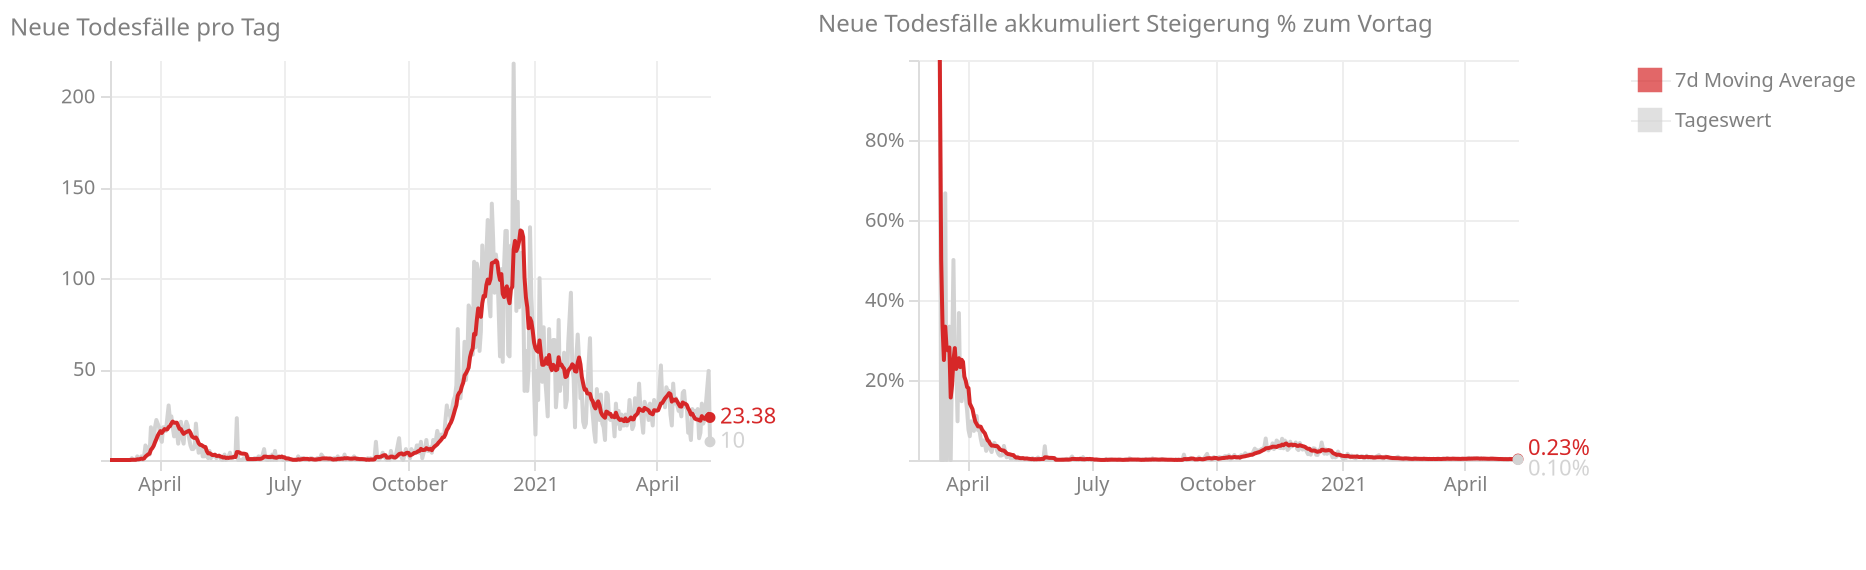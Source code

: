 {
  "$schema": "https://vega.github.io/schema/vega-lite/v5.json",
  "config": {
    "axis": {
      "domainColor": "#ddd",
      "grid": true,
      "gridColor": "#eee",
      "labelBound": true,
      "labelColor": "gray",
      "minExtent": 50,
      "tickColor": "#ddd"
    },
    "title": {
      "anchor": "start",
      "color": "gray",
      "fontSize": 12,
      "fontWeight": "normal"
    },
    "view": {
      "continuousHeight": 300,
      "continuousWidth": 400,
      "strokeWidth": 0
    }
  },
  "data": {
    "name": "data-efd1b5fba4a5753476e2f655ea834a0b"
  },
  "datasets": {
    "data-793b2339a016668726e02e8737965916": [
      {
        "label": "Tageswert"
      },
      {
        "label": "7d Moving Average"
      }
    ],
    "data-efd1b5fba4a5753476e2f655ea834a0b": [
      {
        "dataTime": "2020-02-25T14:30:00",
        "total_active": 2.0,
        "total_confirmed": 2,
        "total_death": 0,
        "total_recovered": 0.0,
        "total_tests": 218
      },
      {
        "dataTime": "2020-02-27T17:15:00",
        "total_active": 3.0,
        "total_confirmed": 3,
        "total_death": 0,
        "total_recovered": 0.0,
        "total_tests": 447
      },
      {
        "dataTime": "2020-02-28T16:30:00",
        "total_active": 6.0,
        "total_confirmed": 6,
        "total_death": 0,
        "total_recovered": 0.0,
        "total_tests": 763
      },
      {
        "dataTime": "2020-03-02T18:00:00",
        "total_active": 18.0,
        "total_confirmed": 18,
        "total_death": 0,
        "total_recovered": 0.0,
        "total_tests": 2683
      },
      {
        "dataTime": "2020-03-03T16:00:00",
        "total_active": 24.0,
        "total_confirmed": 24,
        "total_death": 0,
        "total_recovered": 0.0,
        "total_tests": 2683
      },
      {
        "dataTime": "2020-03-04T18:00:00",
        "total_active": 29.0,
        "total_confirmed": 29,
        "total_death": 0,
        "total_recovered": 0.0,
        "total_tests": 3138
      },
      {
        "dataTime": "2020-03-05T15:00:00",
        "total_active": 41.0,
        "total_confirmed": 41,
        "total_death": 0,
        "total_recovered": 0.0,
        "total_tests": 3711
      },
      {
        "dataTime": "2020-03-06T15:00:00",
        "total_active": 55.0,
        "total_confirmed": 55,
        "total_death": 0,
        "total_recovered": 0.0,
        "total_tests": 4000
      },
      {
        "dataTime": "2020-03-07T15:00:00",
        "total_active": 79.0,
        "total_confirmed": 79,
        "total_death": 0,
        "total_recovered": 0.0,
        "total_tests": 4308
      },
      {
        "dataTime": "2020-03-09T15:00:00",
        "total_active": 129.0,
        "total_confirmed": 131,
        "total_death": 0,
        "total_recovered": 2.0,
        "total_tests": 4734
      },
      {
        "dataTime": "2020-03-10T15:00:00",
        "total_active": 178.0,
        "total_confirmed": 182,
        "total_death": 0,
        "total_recovered": 4.0,
        "total_tests": 5026
      },
      {
        "dataTime": "2020-03-11T15:00:00",
        "total_active": 242.0,
        "total_confirmed": 246,
        "total_death": 0,
        "total_recovered": 4.0,
        "total_tests": 5362
      },
      {
        "dataTime": "2020-03-12T15:00:00",
        "total_active": 356.0,
        "total_confirmed": 361,
        "total_death": 1,
        "total_recovered": 4.0,
        "total_tests": 5869
      },
      {
        "dataTime": "2020-03-13T15:00:00",
        "total_active": 497.0,
        "total_confirmed": 504,
        "total_death": 1,
        "total_recovered": 6.0,
        "total_tests": 6582
      },
      {
        "dataTime": "2020-03-14T15:00:00",
        "total_active": 648.0,
        "total_confirmed": 655,
        "total_death": 1,
        "total_recovered": 6.0,
        "total_tests": 7467
      },
      {
        "dataTime": "2020-03-15T15:00:00",
        "total_active": 853.0,
        "total_confirmed": 860,
        "total_death": 1,
        "total_recovered": 6.0,
        "total_tests": 8167
      },
      {
        "dataTime": "2020-03-16T15:00:00",
        "total_active": 1007.0,
        "total_confirmed": 1016,
        "total_death": 3,
        "total_recovered": 6.0,
        "total_tests": 8490
      },
      {
        "dataTime": "2020-03-17T15:00:00",
        "total_active": 1320.0,
        "total_confirmed": 1332,
        "total_death": 3,
        "total_recovered": 9.0,
        "total_tests": 10278
      },
      {
        "dataTime": "2020-03-18T15:00:00",
        "total_active": 1633.0,
        "total_confirmed": 1646,
        "total_death": 4,
        "total_recovered": 9.0,
        "total_tests": 11977
      },
      {
        "dataTime": "2020-03-19T14:30:00",
        "total_active": 1998.0,
        "total_confirmed": 2013,
        "total_death": 6,
        "total_recovered": 9.0,
        "total_tests": 13724
      },
      {
        "dataTime": "2020-03-20T14:30:00",
        "total_active": 2373.0,
        "total_confirmed": 2388,
        "total_death": 6,
        "total_recovered": 9.0,
        "total_tests": 15613
      },
      {
        "dataTime": "2020-03-21T15:00:00",
        "total_active": 2797.0,
        "total_confirmed": 2814,
        "total_death": 8,
        "total_recovered": 9.0,
        "total_tests": 18545
      },
      {
        "dataTime": "2020-03-22T15:00:00",
        "total_active": 3219.0,
        "total_confirmed": 3244,
        "total_death": 16,
        "total_recovered": 9.0,
        "total_tests": 21368
      },
      {
        "dataTime": "2020-03-23T15:00:00",
        "total_active": 3894.0,
        "total_confirmed": 3924,
        "total_death": 21,
        "total_recovered": 9.0,
        "total_tests": 23429
      },
      {
        "dataTime": "2020-03-24T15:00:00",
        "total_active": 4839.0,
        "total_confirmed": 4876,
        "total_death": 28,
        "total_recovered": 9.0,
        "total_tests": 28391
      },
      {
        "dataTime": "2020-03-25T15:00:00",
        "total_active": 5520.0,
        "total_confirmed": 5560,
        "total_death": 31,
        "total_recovered": 9.0,
        "total_tests": 32407
      },
      {
        "dataTime": "2020-03-26T15:00:00",
        "total_active": 6340.0,
        "total_confirmed": 6398,
        "total_death": 49,
        "total_recovered": 9.0,
        "total_tests": 35995
      },
      {
        "dataTime": "2020-03-27T15:00:00",
        "total_active": 7338.0,
        "total_confirmed": 7399,
        "total_death": 52,
        "total_recovered": 9.0,
        "total_tests": 39552
      },
      {
        "dataTime": "2020-03-28T15:00:00",
        "total_active": 7918.0,
        "total_confirmed": 7995,
        "total_death": 68,
        "total_recovered": 9.0,
        "total_tests": 42750
      },
      {
        "dataTime": "2020-03-27T15:00:00",
        "total_active": 7374.0,
        "total_confirmed": 7441,
        "total_death": 58,
        "total_recovered": 9.0,
        "total_tests": 39552
      },
      {
        "dataTime": "2020-03-29T15:00:00",
        "total_active": 7971.0,
        "total_confirmed": 8536,
        "total_death": 86,
        "total_recovered": 479.0,
        "total_tests": 46441
      },
      {
        "dataTime": "2020-03-30T15:00:00",
        "total_active": 8633.0,
        "total_confirmed": 9377,
        "total_death": 108,
        "total_recovered": 636.0,
        "total_tests": 49455
      },
      {
        "dataTime": "2020-03-31T15:00:00",
        "total_active": 8751.0,
        "total_confirmed": 9974,
        "total_death": 128,
        "total_recovered": 1095.0,
        "total_tests": 52344
      },
      {
        "dataTime": "2020-04-01T15:00:00",
        "total_active": 8900.0,
        "total_confirmed": 10482,
        "total_death": 146,
        "total_recovered": 1436.0,
        "total_tests": 55863
      },
      {
        "dataTime": "2020-04-02T15:00:00",
        "total_active": 9060.0,
        "total_confirmed": 10967,
        "total_death": 158,
        "total_recovered": 1749.0,
        "total_tests": 92190
      },
      {
        "dataTime": "2020-04-03T15:00:00",
        "total_active": 9193.0,
        "total_confirmed": 11383,
        "total_death": 168,
        "total_recovered": 2022.0,
        "total_tests": 98343
      },
      {
        "dataTime": "2020-04-04T15:00:00",
        "total_active": 8972.0,
        "total_confirmed": 11665,
        "total_death": 186,
        "total_recovered": 2507.0,
        "total_tests": 104134
      },
      {
        "dataTime": "2020-04-05T15:00:00",
        "total_active": 8705.0,
        "total_confirmed": 11907,
        "total_death": 204,
        "total_recovered": 2998.0,
        "total_tests": 108416
      },
      {
        "dataTime": "2020-04-06T15:00:00",
        "total_active": 8523.0,
        "total_confirmed": 12206,
        "total_death": 220,
        "total_recovered": 3463.0,
        "total_tests": 111296
      },
      {
        "dataTime": "2020-04-07T15:00:00",
        "total_active": 8230.0,
        "total_confirmed": 12519,
        "total_death": 243,
        "total_recovered": 4046.0,
        "total_tests": 115235
      },
      {
        "dataTime": "2020-04-08T15:00:00",
        "total_active": 8067.0,
        "total_confirmed": 12852,
        "total_death": 273,
        "total_recovered": 4512.0,
        "total_tests": 120755
      },
      {
        "dataTime": "2020-04-09T15:00:00",
        "total_active": 7603.0,
        "total_confirmed": 13138,
        "total_death": 295,
        "total_recovered": 5240.0,
        "total_tests": 126287
      },
      {
        "dataTime": "2020-04-10T15:00:00",
        "total_active": 7109.0,
        "total_confirmed": 13492,
        "total_death": 319,
        "total_recovered": 6064.0,
        "total_tests": 134743
      },
      {
        "dataTime": "2020-04-11T15:00:00",
        "total_active": 6835.0,
        "total_confirmed": 13776,
        "total_death": 337,
        "total_recovered": 6604.0,
        "total_tests": 140975
      },
      {
        "dataTime": "2020-04-12T15:00:00",
        "total_active": 6557.0,
        "total_confirmed": 13894,
        "total_death": 350,
        "total_recovered": 6987.0,
        "total_tests": 144877
      },
      {
        "dataTime": "2020-04-13T15:00:00",
        "total_active": 6288.0,
        "total_confirmed": 13999,
        "total_death": 368,
        "total_recovered": 7343.0,
        "total_tests": 148412
      },
      {
        "dataTime": "2020-04-14T15:00:00",
        "total_active": 6142.0,
        "total_confirmed": 14159,
        "total_death": 384,
        "total_recovered": 7633.0,
        "total_tests": 151796
      },
      {
        "dataTime": "2020-04-15T15:00:00",
        "total_active": 5830.0,
        "total_confirmed": 14321,
        "total_death": 393,
        "total_recovered": 8098.0,
        "total_tests": 156801
      },
      {
        "dataTime": "2020-04-16T15:00:00",
        "total_active": 5055.0,
        "total_confirmed": 14451,
        "total_death": 410,
        "total_recovered": 8986.0,
        "total_tests": 162816
      },
      {
        "dataTime": "2020-04-17T15:00:00",
        "total_active": 4418.0,
        "total_confirmed": 14553,
        "total_death": 431,
        "total_recovered": 9704.0,
        "total_tests": 169272
      },
      {
        "dataTime": "2020-04-18T15:00:00",
        "total_active": 3980.0,
        "total_confirmed": 14637,
        "total_death": 443,
        "total_recovered": 10214.0,
        "total_tests": 175932
      },
      {
        "dataTime": "2020-04-19T15:00:00",
        "total_active": 3743.0,
        "total_confirmed": 14696,
        "total_death": 452,
        "total_recovered": 10501.0,
        "total_tests": 179243
      },
      {
        "dataTime": "2020-04-20T15:00:00",
        "total_active": 3654.0,
        "total_confirmed": 14755,
        "total_death": 470,
        "total_recovered": 10631.0,
        "total_tests": 182949
      },
      {
        "dataTime": "2020-04-21T15:00:00",
        "total_active": 3348.0,
        "total_confirmed": 14810,
        "total_death": 491,
        "total_recovered": 10971.0,
        "total_tests": 189018
      },
      {
        "dataTime": "2020-04-22T15:00:00",
        "total_active": 3051.0,
        "total_confirmed": 14889,
        "total_death": 510,
        "total_recovered": 11328.0,
        "total_tests": 201794
      },
      {
        "dataTime": "2020-04-23T15:00:00",
        "total_active": 2747.0,
        "total_confirmed": 14963,
        "total_death": 522,
        "total_recovered": 11694.0,
        "total_tests": 205835
      },
      {
        "dataTime": "2020-04-24T15:00:00",
        "total_active": 2636.0,
        "total_confirmed": 15038,
        "total_death": 530,
        "total_recovered": 11872.0,
        "total_tests": 212686
      },
      {
        "dataTime": "2020-04-25T15:00:00",
        "total_active": 2478.0,
        "total_confirmed": 15117,
        "total_death": 536,
        "total_recovered": 12103.0,
        "total_tests": 221089
      },
      {
        "dataTime": "2020-04-26T15:00:00",
        "total_active": 2351.0,
        "total_confirmed": 15175,
        "total_death": 542,
        "total_recovered": 12282.0,
        "total_tests": 227631
      },
      {
        "dataTime": "2020-04-27T15:00:00",
        "total_active": 2328.0,
        "total_confirmed": 15239,
        "total_death": 549,
        "total_recovered": 12362.0,
        "total_tests": 232537
      },
      {
        "dataTime": "2020-04-28T15:00:00",
        "total_active": 2137.0,
        "total_confirmed": 15286,
        "total_death": 569,
        "total_recovered": 12580.0,
        "total_tests": 239578
      },
      {
        "dataTime": "2020-04-29T15:00:00",
        "total_active": 1993.0,
        "total_confirmed": 15352,
        "total_death": 580,
        "total_recovered": 12779.0,
        "total_tests": 247754
      },
      {
        "dataTime": "2020-04-30T15:00:00",
        "total_active": 1933.0,
        "total_confirmed": 15424,
        "total_death": 584,
        "total_recovered": 12907.0,
        "total_tests": 256399
      },
      {
        "dataTime": "2020-05-01T15:00:00",
        "total_active": 1789.0,
        "total_confirmed": 15470,
        "total_death": 589,
        "total_recovered": 13092.0,
        "total_tests": 264079
      },
      {
        "dataTime": "2020-05-02T15:00:00",
        "total_active": 1732.0,
        "total_confirmed": 15508,
        "total_death": 596,
        "total_recovered": 13180.0,
        "total_tests": 269619
      },
      {
        "dataTime": "2020-05-03T15:00:00",
        "total_active": 1701.0,
        "total_confirmed": 15527,
        "total_death": 598,
        "total_recovered": 13228.0,
        "total_tests": 274355
      },
      {
        "dataTime": "2020-05-04T15:00:00",
        "total_active": 1635.0,
        "total_confirmed": 15551,
        "total_death": 600,
        "total_recovered": 13316.0,
        "total_tests": 279071
      },
      {
        "dataTime": "2020-05-05T15:00:00",
        "total_active": 1511.0,
        "total_confirmed": 15579,
        "total_death": 606,
        "total_recovered": 13462.0,
        "total_tests": 285883
      },
      {
        "dataTime": "2020-05-06T15:00:00",
        "total_active": 1386.0,
        "total_confirmed": 15633,
        "total_death": 608,
        "total_recovered": 13639.0,
        "total_tests": 292254
      },
      {
        "dataTime": "2020-05-07T15:00:00",
        "total_active": 1358.0,
        "total_confirmed": 15665,
        "total_death": 609,
        "total_recovered": 13698.0,
        "total_tests": 297894
      },
      {
        "dataTime": "2020-05-08T15:00:00",
        "total_active": 1264.0,
        "total_confirmed": 15714,
        "total_death": 614,
        "total_recovered": 13836.0,
        "total_tests": 304069
      },
      {
        "dataTime": "2020-05-09T15:00:00",
        "total_active": 1213.0,
        "total_confirmed": 15756,
        "total_death": 615,
        "total_recovered": 13928.0,
        "total_tests": 311690
      },
      {
        "dataTime": "2020-05-10T15:00:00",
        "total_active": 1177.0,
        "total_confirmed": 15786,
        "total_death": 618,
        "total_recovered": 13991.0,
        "total_tests": 316508
      },
      {
        "dataTime": "2020-05-11T15:00:00",
        "total_active": 1164.0,
        "total_confirmed": 15845,
        "total_death": 620,
        "total_recovered": 14061.0,
        "total_tests": 319484
      },
      {
        "dataTime": "2020-05-12T15:00:00",
        "total_active": 1123.0,
        "total_confirmed": 15894,
        "total_death": 623,
        "total_recovered": 14148.0,
        "total_tests": 329314
      },
      {
        "dataTime": "2020-05-13T15:00:00",
        "total_active": 1045.0,
        "total_confirmed": 15973,
        "total_death": 624,
        "total_recovered": 14304.0,
        "total_tests": 336252
      },
      {
        "dataTime": "2020-05-14T15:00:00",
        "total_active": 983.0,
        "total_confirmed": 16014,
        "total_death": 626,
        "total_recovered": 14405.0,
        "total_tests": 344606
      },
      {
        "dataTime": "2020-05-15T15:00:00",
        "total_active": 994.0,
        "total_confirmed": 16093,
        "total_death": 628,
        "total_recovered": 14471.0,
        "total_tests": 351351
      },
      {
        "dataTime": "2020-05-16T15:00:00",
        "total_active": 993.0,
        "total_confirmed": 16146,
        "total_death": 629,
        "total_recovered": 14524.0,
        "total_tests": 357393
      },
      {
        "dataTime": "2020-05-17T15:00:00",
        "total_active": 975.0,
        "total_confirmed": 16167,
        "total_death": 629,
        "total_recovered": 14563.0,
        "total_tests": 362509
      },
      {
        "dataTime": "2020-05-18T15:00:00",
        "total_active": 958.0,
        "total_confirmed": 16201,
        "total_death": 629,
        "total_recovered": 14614.0,
        "total_tests": 365873
      },
      {
        "dataTime": "2020-05-19T15:00:00",
        "total_active": 951.0,
        "total_confirmed": 16261,
        "total_death": 632,
        "total_recovered": 14678.0,
        "total_tests": 372435
      },
      {
        "dataTime": "2020-05-21T15:00:00",
        "total_active": 751.0,
        "total_confirmed": 16335,
        "total_death": 633,
        "total_recovered": 14951.0,
        "total_tests": 385607
      },
      {
        "dataTime": "2020-05-20T15:00:00",
        "total_active": 780.0,
        "total_confirmed": 16295,
        "total_death": 633,
        "total_recovered": 14882.0,
        "total_tests": 379592
      },
      {
        "dataTime": "2020-05-22T15:00:00",
        "total_active": 748.0,
        "total_confirmed": 16388,
        "total_death": 635,
        "total_recovered": 15005.0,
        "total_tests": 390488
      },
      {
        "dataTime": "2020-05-23T15:00:00",
        "total_active": 740.0,
        "total_confirmed": 16414,
        "total_death": 639,
        "total_recovered": 15035.0,
        "total_tests": 396363
      },
      {
        "dataTime": "2020-05-24T15:00:00",
        "total_active": 737.0,
        "total_confirmed": 16440,
        "total_death": 640,
        "total_recovered": 15063.0,
        "total_tests": 401857
      },
      {
        "dataTime": "2020-05-25T15:00:00",
        "total_active": 680.0,
        "total_confirmed": 16459,
        "total_death": 641,
        "total_recovered": 15138.0,
        "total_tests": 405341
      },
      {
        "dataTime": "2020-05-26T15:00:00",
        "total_active": 672.0,
        "total_confirmed": 16497,
        "total_death": 643,
        "total_recovered": 15182.0,
        "total_tests": 411185
      },
      {
        "dataTime": "2020-05-27T15:00:00",
        "total_active": 641.0,
        "total_confirmed": 16514,
        "total_death": 645,
        "total_recovered": 15228.0,
        "total_tests": 418706
      },
      {
        "dataTime": "2020-05-28T15:00:00",
        "total_active": 590.0,
        "total_confirmed": 16544,
        "total_death": 668,
        "total_recovered": 15286.0,
        "total_tests": 427372
      },
      {
        "dataTime": "2020-05-29T15:00:00",
        "total_active": 560.0,
        "total_confirmed": 16575,
        "total_death": 668,
        "total_recovered": 15347.0,
        "total_tests": 434302
      },
      {
        "dataTime": "2020-05-30T18:00:00",
        "total_active": 439.0,
        "total_confirmed": 16627,
        "total_death": 668,
        "total_recovered": 15520.0,
        "total_tests": 442143
      },
      {
        "dataTime": "2020-05-31T15:30:00",
        "total_active": 377.0,
        "total_confirmed": 16638,
        "total_death": 668,
        "total_recovered": 15593.0,
        "total_tests": 448534
      },
      {
        "dataTime": "2020-06-01T15:00:00",
        "total_active": 379.0,
        "total_confirmed": 16643,
        "total_death": 668,
        "total_recovered": 15596.0,
        "total_tests": 451820
      },
      {
        "dataTime": "2020-06-02T15:00:00",
        "total_active": 366.0,
        "total_confirmed": 16664,
        "total_death": 669,
        "total_recovered": 15629.0,
        "total_tests": 456378
      },
      {
        "dataTime": "2020-06-03T15:00:00",
        "total_active": 358.0,
        "total_confirmed": 16700,
        "total_death": 670,
        "total_recovered": 15672.0,
        "total_tests": 462958
      },
      {
        "dataTime": "2020-06-04T15:00:00",
        "total_active": 344.0,
        "total_confirmed": 16731,
        "total_death": 670,
        "total_recovered": 15717.0,
        "total_tests": 471466
      },
      {
        "dataTime": "2020-06-05T15:00:00",
        "total_active": 343.0,
        "total_confirmed": 16757,
        "total_death": 672,
        "total_recovered": 15742.0,
        "total_tests": 479449
      },
      {
        "dataTime": "2020-06-06T15:00:00",
        "total_active": 356.0,
        "total_confirmed": 16817,
        "total_death": 672,
        "total_recovered": 15789.0,
        "total_tests": 485912
      },
      {
        "dataTime": "2020-06-07T15:00:00",
        "total_active": 389.0,
        "total_confirmed": 16854,
        "total_death": 672,
        "total_recovered": 15793.0,
        "total_tests": 489597
      },
      {
        "dataTime": "2020-06-08T15:00:00",
        "total_active": 368.0,
        "total_confirmed": 16879,
        "total_death": 672,
        "total_recovered": 15839.0,
        "total_tests": 494761
      },
      {
        "dataTime": "2020-06-09T15:00:00",
        "total_active": 350.0,
        "total_confirmed": 16897,
        "total_death": 672,
        "total_recovered": 15875.0,
        "total_tests": 500921
      },
      {
        "dataTime": "2020-06-10T15:00:00",
        "total_active": 337.0,
        "total_confirmed": 16920,
        "total_death": 673,
        "total_recovered": 15910.0,
        "total_tests": 506344
      },
      {
        "dataTime": "2020-06-11T15:00:00",
        "total_active": 322.0,
        "total_confirmed": 16945,
        "total_death": 674,
        "total_recovered": 15949.0,
        "total_tests": 512501
      },
      {
        "dataTime": "2020-06-12T15:00:00",
        "total_active": 310.0,
        "total_confirmed": 16970,
        "total_death": 675,
        "total_recovered": 15985.0,
        "total_tests": 516581
      },
      {
        "dataTime": "2020-06-13T15:00:00",
        "total_active": 312.0,
        "total_confirmed": 17001,
        "total_death": 677,
        "total_recovered": 16012.0,
        "total_tests": 520976
      },
      {
        "dataTime": "2020-06-14T15:30:00",
        "total_active": 293.0,
        "total_confirmed": 17029,
        "total_death": 677,
        "total_recovered": 16059.0,
        "total_tests": 524840
      },
      {
        "dataTime": "2020-06-15T15:00:00",
        "total_active": 330.0,
        "total_confirmed": 17074,
        "total_death": 678,
        "total_recovered": 16066.0,
        "total_tests": 527670
      },
      {
        "dataTime": "2020-06-16T15:00:00",
        "total_active": 332.0,
        "total_confirmed": 17102,
        "total_death": 681,
        "total_recovered": 16089.0,
        "total_tests": 532700
      },
      {
        "dataTime": "2020-06-17T15:00:00",
        "total_active": 331.0,
        "total_confirmed": 17117,
        "total_death": 687,
        "total_recovered": 16099.0,
        "total_tests": 540615
      },
      {
        "dataTime": "2020-06-18T15:00:00",
        "total_active": 366.0,
        "total_confirmed": 17155,
        "total_death": 688,
        "total_recovered": 16101.0,
        "total_tests": 545927
      },
      {
        "dataTime": "2020-06-19T15:00:00",
        "total_active": 358.0,
        "total_confirmed": 17187,
        "total_death": 688,
        "total_recovered": 16141.0,
        "total_tests": 552130
      },
      {
        "dataTime": "2020-06-20T15:00:00",
        "total_active": 371.0,
        "total_confirmed": 17234,
        "total_death": 688,
        "total_recovered": 16175.0,
        "total_tests": 558208
      },
      {
        "dataTime": "2020-06-21T15:00:00",
        "total_active": 374.0,
        "total_confirmed": 17261,
        "total_death": 690,
        "total_recovered": 16197.0,
        "total_tests": 560584
      },
      {
        "dataTime": "2020-06-22T15:00:00",
        "total_active": 371.0,
        "total_confirmed": 17302,
        "total_death": 690,
        "total_recovered": 16241.0,
        "total_tests": 565800
      },
      {
        "dataTime": "2020-06-23T15:00:00",
        "total_active": 370.0,
        "total_confirmed": 17324,
        "total_death": 693,
        "total_recovered": 16261.0,
        "total_tests": 572473
      },
      {
        "dataTime": "2020-06-24T15:00:00",
        "total_active": 395.0,
        "total_confirmed": 17370,
        "total_death": 693,
        "total_recovered": 16282.0,
        "total_tests": 578584
      },
      {
        "dataTime": "2020-06-25T15:00:00",
        "total_active": 382.0,
        "total_confirmed": 17400,
        "total_death": 698,
        "total_recovered": 16320.0,
        "total_tests": 584243
      },
      {
        "dataTime": "2020-06-26T15:00:00",
        "total_active": 417.0,
        "total_confirmed": 17463,
        "total_death": 698,
        "total_recovered": 16348.0,
        "total_tests": 590442
      },
      {
        "dataTime": "2020-06-27T15:00:00",
        "total_active": 456.0,
        "total_confirmed": 17527,
        "total_death": 700,
        "total_recovered": 16371.0,
        "total_tests": 597495
      },
      {
        "dataTime": "2020-06-28T15:00:00",
        "total_active": 471.0,
        "total_confirmed": 17574,
        "total_death": 702,
        "total_recovered": 16401.0,
        "total_tests": 602520
      },
      {
        "dataTime": "2020-06-29T15:00:00",
        "total_active": 527.0,
        "total_confirmed": 17650,
        "total_death": 703,
        "total_recovered": 16420.0,
        "total_tests": 606375
      },
      {
        "dataTime": "2020-06-30T15:00:00",
        "total_active": 523.0,
        "total_confirmed": 17706,
        "total_death": 705,
        "total_recovered": 16478.0,
        "total_tests": 612756
      },
      {
        "dataTime": "2020-07-01T15:00:00",
        "total_active": 618.0,
        "total_confirmed": 17814,
        "total_death": 705,
        "total_recovered": 16491.0,
        "total_tests": 620866
      },
      {
        "dataTime": "2020-07-02T15:00:00",
        "total_active": 677.0,
        "total_confirmed": 17896,
        "total_death": 705,
        "total_recovered": 16514.0,
        "total_tests": 628700
      },
      {
        "dataTime": "2020-07-03T15:00:00",
        "total_active": 753.0,
        "total_confirmed": 18016,
        "total_death": 705,
        "total_recovered": 16558.0,
        "total_tests": 635505
      },
      {
        "dataTime": "2020-07-04T15:00:00",
        "total_active": 805.0,
        "total_confirmed": 18117,
        "total_death": 705,
        "total_recovered": 16607.0,
        "total_tests": 642679
      },
      {
        "dataTime": "2020-07-05T15:00:00",
        "total_active": 896.0,
        "total_confirmed": 18217,
        "total_death": 706,
        "total_recovered": 16615.0,
        "total_tests": 647804
      },
      {
        "dataTime": "2020-07-06T15:00:00",
        "total_active": 941.0,
        "total_confirmed": 18294,
        "total_death": 706,
        "total_recovered": 16647.0,
        "total_tests": 654105
      },
      {
        "dataTime": "2020-07-07T15:00:00",
        "total_active": 984.0,
        "total_confirmed": 18376,
        "total_death": 706,
        "total_recovered": 16686.0,
        "total_tests": 660149
      },
      {
        "dataTime": "2020-07-08T15:00:00",
        "total_active": 1045.0,
        "total_confirmed": 18472,
        "total_death": 706,
        "total_recovered": 16721.0,
        "total_tests": 668220
      },
      {
        "dataTime": "2020-07-09T15:00:00",
        "total_active": 1117.0,
        "total_confirmed": 18581,
        "total_death": 706,
        "total_recovered": 16758.0,
        "total_tests": 675727
      },
      {
        "dataTime": "2020-07-10T15:00:00",
        "total_active": 1140.0,
        "total_confirmed": 18654,
        "total_death": 706,
        "total_recovered": 16808.0,
        "total_tests": 683484
      },
      {
        "dataTime": "2020-07-11T15:00:00",
        "total_active": 1193.0,
        "total_confirmed": 18763,
        "total_death": 706,
        "total_recovered": 16864.0,
        "total_tests": 691709
      },
      {
        "dataTime": "2020-07-12T15:00:00",
        "total_active": 1157.0,
        "total_confirmed": 18817,
        "total_death": 708,
        "total_recovered": 16952.0,
        "total_tests": 696740
      },
      {
        "dataTime": "2020-07-13T15:00:00",
        "total_active": 1169.0,
        "total_confirmed": 18877,
        "total_death": 708,
        "total_recovered": 17000.0,
        "total_tests": 700616
      },
      {
        "dataTime": "2020-07-14T15:00:00",
        "total_active": 1203.0,
        "total_confirmed": 18985,
        "total_death": 709,
        "total_recovered": 17073.0,
        "total_tests": 708128
      },
      {
        "dataTime": "2020-07-15T15:00:00",
        "total_active": 1226.0,
        "total_confirmed": 19111,
        "total_death": 710,
        "total_recovered": 17175.0,
        "total_tests": 716293
      },
      {
        "dataTime": "2020-07-16T15:00:00",
        "total_active": 1316.0,
        "total_confirmed": 19271,
        "total_death": 711,
        "total_recovered": 17244.0,
        "total_tests": 726345
      },
      {
        "dataTime": "2020-07-17T15:00:00",
        "total_active": 1361.0,
        "total_confirmed": 19407,
        "total_death": 711,
        "total_recovered": 17335.0,
        "total_tests": 734413
      },
      {
        "dataTime": "2020-07-18T15:00:00",
        "total_active": 1297.0,
        "total_confirmed": 19509,
        "total_death": 711,
        "total_recovered": 17501.0,
        "total_tests": 743090
      },
      {
        "dataTime": "2020-07-19T15:00:00",
        "total_active": 1259.0,
        "total_confirmed": 19569,
        "total_death": 711,
        "total_recovered": 17599.0,
        "total_tests": 748669
      },
      {
        "dataTime": "2020-07-20T15:00:00",
        "total_active": 1300.0,
        "total_confirmed": 19670,
        "total_death": 711,
        "total_recovered": 17659.0,
        "total_tests": 798436
      },
      {
        "dataTime": "2020-07-21T15:00:00",
        "total_active": 1375.0,
        "total_confirmed": 19801,
        "total_death": 710,
        "total_recovered": 17716.0,
        "total_tests": 805600
      },
      {
        "dataTime": "2020-07-22T15:00:00",
        "total_active": 1383.0,
        "total_confirmed": 19943,
        "total_death": 711,
        "total_recovered": 17849.0,
        "total_tests": 814681
      },
      {
        "dataTime": "2020-07-23T15:00:00",
        "total_active": 1447.0,
        "total_confirmed": 20101,
        "total_death": 711,
        "total_recovered": 17943.0,
        "total_tests": 826031
      },
      {
        "dataTime": "2020-07-24T15:00:00",
        "total_active": 1471.0,
        "total_confirmed": 20224,
        "total_death": 711,
        "total_recovered": 18042.0,
        "total_tests": 833841
      },
      {
        "dataTime": "2020-07-25T15:00:00",
        "total_active": 1497.0,
        "total_confirmed": 20332,
        "total_death": 711,
        "total_recovered": 18124.0,
        "total_tests": 840890
      },
      {
        "dataTime": "2020-07-26T15:00:00",
        "total_active": 1535.0,
        "total_confirmed": 20456,
        "total_death": 712,
        "total_recovered": 18209.0,
        "total_tests": 847898
      },
      {
        "dataTime": "2020-07-27T15:00:00",
        "total_active": 1582.0,
        "total_confirmed": 20541,
        "total_death": 713,
        "total_recovered": 18246.0,
        "total_tests": 853169
      },
      {
        "dataTime": "2020-07-28T15:00:00",
        "total_active": 1589.0,
        "total_confirmed": 20681,
        "total_death": 713,
        "total_recovered": 18379.0,
        "total_tests": 861206
      },
      {
        "dataTime": "2020-07-29T15:00:00",
        "total_active": 1593.0,
        "total_confirmed": 20837,
        "total_death": 716,
        "total_recovered": 18528.0,
        "total_tests": 870602
      },
      {
        "dataTime": "2020-07-30T15:00:00",
        "total_active": 1643.0,
        "total_confirmed": 20989,
        "total_death": 718,
        "total_recovered": 18628.0,
        "total_tests": 880036
      },
      {
        "dataTime": "2020-07-31T15:00:00",
        "total_active": 1607.0,
        "total_confirmed": 21083,
        "total_death": 718,
        "total_recovered": 18758.0,
        "total_tests": 890461
      },
      {
        "dataTime": "2020-08-01T15:00:00",
        "total_active": 1565.0,
        "total_confirmed": 21194,
        "total_death": 718,
        "total_recovered": 18911.0,
        "total_tests": 897819
      },
      {
        "dataTime": "2020-08-02T15:00:00",
        "total_active": 1564.0,
        "total_confirmed": 21266,
        "total_death": 718,
        "total_recovered": 18984.0,
        "total_tests": 905314
      },
      {
        "dataTime": "2020-08-03T15:00:00",
        "total_active": 1548.0,
        "total_confirmed": 21329,
        "total_death": 718,
        "total_recovered": 19063.0,
        "total_tests": 910437
      },
      {
        "dataTime": "2020-08-04T15:00:00",
        "total_active": 1403.0,
        "total_confirmed": 21458,
        "total_death": 719,
        "total_recovered": 19336.0,
        "total_tests": 916778
      },
      {
        "dataTime": "2020-08-05T15:00:00",
        "total_active": 1382.0,
        "total_confirmed": 21565,
        "total_death": 719,
        "total_recovered": 19464.0,
        "total_tests": 923902
      },
      {
        "dataTime": "2020-08-06T15:00:00",
        "total_active": 1366.0,
        "total_confirmed": 21681,
        "total_death": 719,
        "total_recovered": 19596.0,
        "total_tests": 937275
      },
      {
        "dataTime": "2020-08-07T15:00:00",
        "total_active": 1397.0,
        "total_confirmed": 21807,
        "total_death": 720,
        "total_recovered": 19690.0,
        "total_tests": 947305
      },
      {
        "dataTime": "2020-08-08T15:00:00",
        "total_active": 1388.0,
        "total_confirmed": 21921,
        "total_death": 721,
        "total_recovered": 19812.0,
        "total_tests": 955239
      },
      {
        "dataTime": "2020-08-09T15:00:00",
        "total_active": 1360.0,
        "total_confirmed": 22004,
        "total_death": 721,
        "total_recovered": 19923.0,
        "total_tests": 961868
      },
      {
        "dataTime": "2020-08-10T15:00:00",
        "total_active": 1353.0,
        "total_confirmed": 22086,
        "total_death": 723,
        "total_recovered": 20010.0,
        "total_tests": 965758
      },
      {
        "dataTime": "2020-08-11T15:00:00",
        "total_active": 1394.0,
        "total_confirmed": 22240,
        "total_death": 723,
        "total_recovered": 20123.0,
        "total_tests": 974508
      },
      {
        "dataTime": "2020-08-12T15:00:00",
        "total_active": 1430.0,
        "total_confirmed": 22422,
        "total_death": 724,
        "total_recovered": 20268.0,
        "total_tests": 983018
      },
      {
        "dataTime": "2020-08-13T15:00:00",
        "total_active": 1572.0,
        "total_confirmed": 22643,
        "total_death": 725,
        "total_recovered": 20346.0,
        "total_tests": 991508
      },
      {
        "dataTime": "2020-08-14T15:00:00",
        "total_active": 1657.0,
        "total_confirmed": 22881,
        "total_death": 725,
        "total_recovered": 20499.0,
        "total_tests": 1003432
      },
      {
        "dataTime": "2020-08-15T15:00:00",
        "total_active": 1833.0,
        "total_confirmed": 23188,
        "total_death": 728,
        "total_recovered": 20627.0,
        "total_tests": 1009354
      },
      {
        "dataTime": "2020-08-16T15:00:00",
        "total_active": 1934.0,
        "total_confirmed": 23343,
        "total_death": 728,
        "total_recovered": 20681.0,
        "total_tests": 1018490
      },
      {
        "dataTime": "2020-08-17T15:00:00",
        "total_active": 2021.0,
        "total_confirmed": 23515,
        "total_death": 729,
        "total_recovered": 20765.0,
        "total_tests": 1024067
      },
      {
        "dataTime": "2020-08-19T15:00:00",
        "total_active": 2446.0,
        "total_confirmed": 24133,
        "total_death": 729,
        "total_recovered": 20958.0,
        "total_tests": 1048216
      },
      {
        "dataTime": "2020-08-20T15:00:00",
        "total_active": 2613.0,
        "total_confirmed": 24435,
        "total_death": 729,
        "total_recovered": 21093.0,
        "total_tests": 1061437
      },
      {
        "dataTime": "2020-08-21T15:00:00",
        "total_active": 2738.0,
        "total_confirmed": 24728,
        "total_death": 730,
        "total_recovered": 21260.0,
        "total_tests": 1075409
      },
      {
        "dataTime": "2020-08-22T15:00:00",
        "total_active": 2818.0,
        "total_confirmed": 24956,
        "total_death": 732,
        "total_recovered": 21406.0,
        "total_tests": 1087155
      },
      {
        "dataTime": "2020-08-23T15:00:00",
        "total_active": 2907.0,
        "total_confirmed": 25197,
        "total_death": 732,
        "total_recovered": 21558.0,
        "total_tests": 1094987
      },
      {
        "dataTime": "2020-08-24T15:00:00",
        "total_active": 3014.0,
        "total_confirmed": 25404,
        "total_death": 733,
        "total_recovered": 21657.0,
        "total_tests": 1101206
      },
      {
        "dataTime": "2020-08-25T15:00:00",
        "total_active": 3073.0,
        "total_confirmed": 25694,
        "total_death": 733,
        "total_recovered": 21888.0,
        "total_tests": 1110089
      },
      {
        "dataTime": "2020-08-26T15:00:00",
        "total_active": 3141.0,
        "total_confirmed": 26019,
        "total_death": 733,
        "total_recovered": 22145.0,
        "total_tests": 1119199
      },
      {
        "dataTime": "2020-08-27T15:00:00",
        "total_active": 3203.0,
        "total_confirmed": 26253,
        "total_death": 733,
        "total_recovered": 22317.0,
        "total_tests": 1133243
      },
      {
        "dataTime": "2020-08-28T15:00:00",
        "total_active": 3202.0,
        "total_confirmed": 26529,
        "total_death": 733,
        "total_recovered": 22594.0,
        "total_tests": 1147944
      },
      {
        "dataTime": "2020-08-30T15:00:00",
        "total_active": 3227.0,
        "total_confirmed": 27030,
        "total_death": 733,
        "total_recovered": 23070.0,
        "total_tests": 1172092
      },
      {
        "dataTime": "2020-08-31T15:00:00",
        "total_active": 3335.0,
        "total_confirmed": 27294,
        "total_death": 733,
        "total_recovered": 23226.0,
        "total_tests": 1180711
      },
      {
        "dataTime": "2020-09-01T15:00:00",
        "total_active": 3215.0,
        "total_confirmed": 27514,
        "total_death": 734,
        "total_recovered": 23565.0,
        "total_tests": 1193127
      },
      {
        "dataTime": "2020-09-02T15:00:00",
        "total_active": 3385.0,
        "total_confirmed": 27939,
        "total_death": 734,
        "total_recovered": 23820.0,
        "total_tests": 1210568
      },
      {
        "dataTime": "2020-09-03T15:00:00",
        "total_active": 3461.0,
        "total_confirmed": 28367,
        "total_death": 735,
        "total_recovered": 24171.0,
        "total_tests": 1225257
      },
      {
        "dataTime": "2020-09-04T15:00:00",
        "total_active": 3399.0,
        "total_confirmed": 28647,
        "total_death": 735,
        "total_recovered": 24513.0,
        "total_tests": 1236489
      },
      {
        "dataTime": "2020-09-05T15:00:00",
        "total_active": 3379.0,
        "total_confirmed": 28942,
        "total_death": 735,
        "total_recovered": 24828.0,
        "total_tests": 1247807
      },
      {
        "dataTime": "2020-09-06T15:00:00",
        "total_active": 3356.0,
        "total_confirmed": 29135,
        "total_death": 736,
        "total_recovered": 25043.0,
        "total_tests": 1255825
      },
      {
        "dataTime": "2020-09-07T15:00:00",
        "total_active": 3527.0,
        "total_confirmed": 29573,
        "total_death": 746,
        "total_recovered": 25300.0,
        "total_tests": 1266223
      },
      {
        "dataTime": "2020-09-08T15:00:00",
        "total_active": 3722.0,
        "total_confirmed": 30098,
        "total_death": 747,
        "total_recovered": 25629.0,
        "total_tests": 1276477
      },
      {
        "dataTime": "2020-09-09T15:00:00",
        "total_active": 4124.0,
        "total_confirmed": 30635,
        "total_death": 747,
        "total_recovered": 25764.0,
        "total_tests": 1288059
      },
      {
        "dataTime": "2020-09-10T15:00:00",
        "total_active": 4522.0,
        "total_confirmed": 31313,
        "total_death": 748,
        "total_recovered": 26043.0,
        "total_tests": 1303030
      },
      {
        "dataTime": "2020-09-11T15:00:00",
        "total_active": 5129.0,
        "total_confirmed": 32136,
        "total_death": 750,
        "total_recovered": 26257.0,
        "total_tests": 1316819
      },
      {
        "dataTime": "2020-09-12T15:00:00",
        "total_active": 5394.0,
        "total_confirmed": 32727,
        "total_death": 754,
        "total_recovered": 26579.0,
        "total_tests": 1331493
      },
      {
        "dataTime": "2020-09-13T15:00:00",
        "total_active": 5673.0,
        "total_confirmed": 33189,
        "total_death": 756,
        "total_recovered": 26760.0,
        "total_tests": 1342066
      },
      {
        "dataTime": "2020-09-14T15:00:00",
        "total_active": 5950.0,
        "total_confirmed": 33717,
        "total_death": 757,
        "total_recovered": 27010.0,
        "total_tests": 1351408
      },
      {
        "dataTime": "2020-09-15T15:00:00",
        "total_active": 6450.0,
        "total_confirmed": 34561,
        "total_death": 757,
        "total_recovered": 27354.0,
        "total_tests": 1364508
      },
      {
        "dataTime": "2020-09-16T15:00:00",
        "total_active": 6897.0,
        "total_confirmed": 35310,
        "total_death": 758,
        "total_recovered": 27655.0,
        "total_tests": 1379839
      },
      {
        "dataTime": "2020-09-17T15:00:00",
        "total_active": 7406.0,
        "total_confirmed": 36208,
        "total_death": 758,
        "total_recovered": 28044.0,
        "total_tests": 1395111
      },
      {
        "dataTime": "2020-09-18T15:00:00",
        "total_active": 7788.0,
        "total_confirmed": 37002,
        "total_death": 763,
        "total_recovered": 28451.0,
        "total_tests": 1413965
      },
      {
        "dataTime": "2020-09-19T15:00:00",
        "total_active": 8106.0,
        "total_confirmed": 37832,
        "total_death": 765,
        "total_recovered": 28961.0,
        "total_tests": 1432099
      },
      {
        "dataTime": "2020-09-20T15:00:00",
        "total_active": 8429.0,
        "total_confirmed": 38424,
        "total_death": 766,
        "total_recovered": 29229.0,
        "total_tests": 1444683
      },
      {
        "dataTime": "2020-09-21T15:00:00",
        "total_active": 8780.0,
        "total_confirmed": 39063,
        "total_death": 767,
        "total_recovered": 29516.0,
        "total_tests": 1458095
      },
      {
        "dataTime": "2020-09-22T15:00:00",
        "total_active": 8619.0,
        "total_confirmed": 39702,
        "total_death": 771,
        "total_recovered": 30312.0,
        "total_tests": 1472647
      },
      {
        "dataTime": "2020-09-24T15:00:00",
        "total_active": 8715.0,
        "total_confirmed": 41159,
        "total_death": 783,
        "total_recovered": 31661.0,
        "total_tests": 1507782
      },
      {
        "dataTime": "2020-09-25T15:00:00",
        "total_active": 8787.0,
        "total_confirmed": 41874,
        "total_death": 786,
        "total_recovered": 32301.0,
        "total_tests": 1528191
      },
      {
        "dataTime": "2020-09-26T15:00:00",
        "total_active": 8616.0,
        "total_confirmed": 42557,
        "total_death": 787,
        "total_recovered": 33154.0,
        "total_tests": 1545634
      },
      {
        "dataTime": "2020-09-27T15:00:00",
        "total_active": 8770.0,
        "total_confirmed": 43146,
        "total_death": 787,
        "total_recovered": 33589.0,
        "total_tests": 1555499
      },
      {
        "dataTime": "2020-09-28T15:00:00",
        "total_active": 8773.0,
        "total_confirmed": 43615,
        "total_death": 790,
        "total_recovered": 34052.0,
        "total_tests": 1569992
      },
      {
        "dataTime": "2020-09-29T15:00:00",
        "total_active": 8787.0,
        "total_confirmed": 44499,
        "total_death": 796,
        "total_recovered": 34916.0,
        "total_tests": 1586578
      },
      {
        "dataTime": "2020-09-30T15:00:00",
        "total_active": 8957.0,
        "total_confirmed": 45400,
        "total_death": 799,
        "total_recovered": 35644.0,
        "total_tests": 1617987
      },
      {
        "dataTime": "2020-10-01T15:00:00",
        "total_active": 8860.0,
        "total_confirmed": 46138,
        "total_death": 802,
        "total_recovered": 36476.0,
        "total_tests": 1636573
      },
      {
        "dataTime": "2020-10-02T15:00:00",
        "total_active": 9042.0,
        "total_confirmed": 47031,
        "total_death": 803,
        "total_recovered": 37186.0,
        "total_tests": 1658412
      },
      {
        "dataTime": "2020-10-03T15:00:00",
        "total_active": 9007.0,
        "total_confirmed": 47861,
        "total_death": 809,
        "total_recovered": 38045.0,
        "total_tests": 1673868
      },
      {
        "dataTime": "2020-10-04T15:00:00",
        "total_active": 9053.0,
        "total_confirmed": 48495,
        "total_death": 813,
        "total_recovered": 38629.0,
        "total_tests": 1686373
      },
      {
        "dataTime": "2020-10-05T15:00:00",
        "total_active": 9506.0,
        "total_confirmed": 49382,
        "total_death": 818,
        "total_recovered": 39058.0,
        "total_tests": 1698268
      },
      {
        "dataTime": "2020-10-06T15:00:00",
        "total_active": 9673.0,
        "total_confirmed": 50285,
        "total_death": 822,
        "total_recovered": 39790.0,
        "total_tests": 1716505
      },
      {
        "dataTime": "2020-10-07T15:00:00",
        "total_active": 10154.0,
        "total_confirmed": 51483,
        "total_death": 830,
        "total_recovered": 40499.0,
        "total_tests": 1735094
      },
      {
        "dataTime": "2020-10-08T15:00:00",
        "total_active": 10549.0,
        "total_confirmed": 52676,
        "total_death": 838,
        "total_recovered": 41289.0,
        "total_tests": 1756856
      },
      {
        "dataTime": "2020-10-09T15:00:00",
        "total_active": 10792.0,
        "total_confirmed": 53673,
        "total_death": 842,
        "total_recovered": 42039.0,
        "total_tests": 1775431
      },
      {
        "dataTime": "2020-10-10T15:00:00",
        "total_active": 11062.0,
        "total_confirmed": 54743,
        "total_death": 852,
        "total_recovered": 42829.0,
        "total_tests": 1795447
      },
      {
        "dataTime": "2020-10-11T15:00:00",
        "total_active": 11482.0,
        "total_confirmed": 55781,
        "total_death": 851,
        "total_recovered": 43448.0,
        "total_tests": 1809263
      },
      {
        "dataTime": "2020-10-12T15:00:00",
        "total_active": 11767.0,
        "total_confirmed": 56687,
        "total_death": 855,
        "total_recovered": 44065.0,
        "total_tests": 1822931
      },
      {
        "dataTime": "2020-10-13T15:00:00",
        "total_active": 12114.0,
        "total_confirmed": 57924,
        "total_death": 861,
        "total_recovered": 44949.0,
        "total_tests": 1844639
      },
      {
        "dataTime": "2020-10-14T15:00:00",
        "total_active": 12857.0,
        "total_confirmed": 59575,
        "total_death": 872,
        "total_recovered": 45846.0,
        "total_tests": 1861672
      },
      {
        "dataTime": "2020-10-15T15:00:00",
        "total_active": 13252.0,
        "total_confirmed": 60927,
        "total_death": 877,
        "total_recovered": 46798.0,
        "total_tests": 1881485
      },
      {
        "dataTime": "2020-10-16T15:00:00",
        "total_active": 14164.0,
        "total_confirmed": 62664,
        "total_death": 882,
        "total_recovered": 47618.0,
        "total_tests": 1902326
      },
      {
        "dataTime": "2020-10-17T15:00:00",
        "total_active": 14572.0,
        "total_confirmed": 64232,
        "total_death": 889,
        "total_recovered": 48771.0,
        "total_tests": 1926770
      },
      {
        "dataTime": "2020-10-18T15:00:00",
        "total_active": 15203.0,
        "total_confirmed": 65657,
        "total_death": 893,
        "total_recovered": 49561.0,
        "total_tests": 1938028
      },
      {
        "dataTime": "2020-10-19T15:00:00",
        "total_active": 15462.0,
        "total_confirmed": 66725,
        "total_death": 904,
        "total_recovered": 50359.0,
        "total_tests": 1952578
      },
      {
        "dataTime": "2020-10-20T15:00:00",
        "total_active": 16265.0,
        "total_confirmed": 68586,
        "total_death": 914,
        "total_recovered": 51407.0,
        "total_tests": 1972047
      },
      {
        "dataTime": "2020-10-21T15:00:00",
        "total_active": 17455.0,
        "total_confirmed": 70997,
        "total_death": 925,
        "total_recovered": 52617.0,
        "total_tests": 1993124
      },
      {
        "dataTime": "2020-10-22T15:00:00",
        "total_active": 18645.0,
        "total_confirmed": 73556,
        "total_death": 941,
        "total_recovered": 53970.0,
        "total_tests": 2018402
      },
      {
        "dataTime": "2020-10-23T15:00:00",
        "total_active": 20837.0,
        "total_confirmed": 76986,
        "total_death": 954,
        "total_recovered": 55195.0,
        "total_tests": 2046426
      },
      {
        "dataTime": "2020-10-24T15:00:00",
        "total_active": 22264.0,
        "total_confirmed": 80020,
        "total_death": 965,
        "total_recovered": 56791.0,
        "total_tests": 2070615
      },
      {
        "dataTime": "2020-10-25T15:00:00",
        "total_active": 23836.0,
        "total_confirmed": 82673,
        "total_death": 979,
        "total_recovered": 57858.0,
        "total_tests": 2088359
      },
      {
        "dataTime": "2020-10-26T15:00:00",
        "total_active": 25268.0,
        "total_confirmed": 85296,
        "total_death": 992,
        "total_recovered": 59036.0,
        "total_tests": 2111575
      },
      {
        "dataTime": "2020-10-27T15:00:00",
        "total_active": 26778.0,
        "total_confirmed": 88091,
        "total_death": 1005,
        "total_recovered": 60308.0,
        "total_tests": 2125687
      },
      {
        "dataTime": "2020-10-28T15:00:00",
        "total_active": 29184.0,
        "total_confirmed": 91895,
        "total_death": 1027,
        "total_recovered": 61684.0,
        "total_tests": 2153066
      },
      {
        "dataTime": "2020-10-29T15:00:00",
        "total_active": 32059.0,
        "total_confirmed": 96482,
        "total_death": 1057,
        "total_recovered": 63366.0,
        "total_tests": 2177572
      },
      {
        "dataTime": "2020-10-30T15:00:00",
        "total_active": 35814.0,
        "total_confirmed": 101883,
        "total_death": 1082,
        "total_recovered": 64987.0,
        "total_tests": 2203993
      },
      {
        "dataTime": "2020-10-31T15:00:00",
        "total_active": 38449.0,
        "total_confirmed": 106784,
        "total_death": 1109,
        "total_recovered": 67226.0,
        "total_tests": 2232735
      },
      {
        "dataTime": "2020-11-01T15:00:00",
        "total_active": 40797.0,
        "total_confirmed": 111263,
        "total_death": 1130,
        "total_recovered": 69336.0,
        "total_tests": 2256051
      },
      {
        "dataTime": "2020-11-02T15:00:00",
        "total_active": 42573.0,
        "total_confirmed": 115423,
        "total_death": 1159,
        "total_recovered": 71691.0,
        "total_tests": 2279501
      },
      {
        "dataTime": "2020-11-03T15:00:00",
        "total_active": 45073.0,
        "total_confirmed": 120557,
        "total_death": 1192,
        "total_recovered": 74292.0,
        "total_tests": 2305382
      },
      {
        "dataTime": "2020-11-04T15:00:00",
        "total_active": 48983.0,
        "total_confirmed": 127246,
        "total_death": 1227,
        "total_recovered": 77036.0,
        "total_tests": 2334815
      },
      {
        "dataTime": "2020-11-05T15:00:00",
        "total_active": 52262.0,
        "total_confirmed": 134134,
        "total_death": 1268,
        "total_recovered": 80604.0,
        "total_tests": 2362948
      },
      {
        "dataTime": "2020-11-06T15:00:00",
        "total_active": 56250.0,
        "total_confirmed": 141297,
        "total_death": 1340,
        "total_recovered": 83707.0,
        "total_tests": 2396015
      },
      {
        "dataTime": "2020-11-07T15:00:00",
        "total_active": 59320.0,
        "total_confirmed": 148970,
        "total_death": 1377,
        "total_recovered": 88273.0,
        "total_tests": 2425825
      },
      {
        "dataTime": "2020-11-08T15:00:00",
        "total_active": 61389.0,
        "total_confirmed": 154519,
        "total_death": 1411,
        "total_recovered": 91719.0,
        "total_tests": 2452692
      },
      {
        "dataTime": "2020-11-09T15:00:00",
        "total_active": 63593.0,
        "total_confirmed": 159674,
        "total_death": 1454,
        "total_recovered": 94627.0,
        "total_tests": 2479068
      },
      {
        "dataTime": "2020-11-10T15:00:00",
        "total_active": 66583.0,
        "total_confirmed": 166745,
        "total_death": 1499,
        "total_recovered": 98663.0,
        "total_tests": 2505608
      },
      {
        "dataTime": "2020-11-11T15:00:00",
        "total_active": 71327.0,
        "total_confirmed": 176650,
        "total_death": 1564,
        "total_recovered": 103759.0,
        "total_tests": 2537179
      },
      {
        "dataTime": "2020-11-12T15:00:00",
        "total_active": 76103.0,
        "total_confirmed": 185586,
        "total_death": 1608,
        "total_recovered": 107875.0,
        "total_tests": 2575405
      },
      {
        "dataTime": "2020-11-13T15:00:00",
        "total_active": 79219.0,
        "total_confirmed": 193608,
        "total_death": 1661,
        "total_recovered": 112728.0,
        "total_tests": 2607733
      },
      {
        "dataTime": "2020-11-14T15:00:00",
        "total_active": 79585.0,
        "total_confirmed": 200746,
        "total_death": 1746,
        "total_recovered": 119415.0,
        "total_tests": 2642553
      },
      {
        "dataTime": "2020-11-15T15:00:00",
        "total_active": 77230.0,
        "total_confirmed": 204733,
        "total_death": 1829,
        "total_recovered": 125674.0,
        "total_tests": 2667880
      },
      {
        "dataTime": "2020-11-16T15:00:00",
        "total_active": 78723.0,
        "total_confirmed": 210281,
        "total_death": 1887,
        "total_recovered": 129671.0,
        "total_tests": 2694112
      },
      {
        "dataTime": "2020-11-17T15:00:00",
        "total_active": 77887.0,
        "total_confirmed": 216319,
        "total_death": 1945,
        "total_recovered": 136487.0,
        "total_tests": 2723162
      },
      {
        "dataTime": "2020-11-18T15:00:00",
        "total_active": 79282.0,
        "total_confirmed": 224074,
        "total_death": 2054,
        "total_recovered": 142738.0,
        "total_tests": 2756290
      },
      {
        "dataTime": "2020-11-19T15:00:00",
        "total_active": 79520.0,
        "total_confirmed": 231177,
        "total_death": 2116,
        "total_recovered": 149541.0,
        "total_tests": 2787606
      },
      {
        "dataTime": "2020-11-20T15:00:00",
        "total_active": 78920.0,
        "total_confirmed": 237627,
        "total_death": 2224,
        "total_recovered": 156483.0,
        "total_tests": 2820796
      },
      {
        "dataTime": "2020-11-21T15:00:00",
        "total_active": 78326.0,
        "total_confirmed": 243405,
        "total_death": 2328,
        "total_recovered": 162751.0,
        "total_tests": 2851604
      },
      {
        "dataTime": "2020-11-22T15:00:00",
        "total_active": 75861.0,
        "total_confirmed": 247509,
        "total_death": 2388,
        "total_recovered": 169260.0,
        "total_tests": 2881435
      },
      {
        "dataTime": "2020-11-23T15:00:00",
        "total_active": 72344.0,
        "total_confirmed": 250330,
        "total_death": 2459,
        "total_recovered": 175527.0,
        "total_tests": 2901857
      },
      {
        "dataTime": "2020-11-24T15:00:00",
        "total_active": 70644.0,
        "total_confirmed": 255841,
        "total_death": 2577,
        "total_recovered": 182620.0,
        "total_tests": 2929927
      },
      {
        "dataTime": "2020-11-25T15:00:00",
        "total_active": 69421.0,
        "total_confirmed": 261147,
        "total_death": 2667,
        "total_recovered": 189059.0,
        "total_tests": 2960496
      },
      {
        "dataTime": "2020-11-26T15:00:00",
        "total_active": 67544.0,
        "total_confirmed": 266659,
        "total_death": 2773,
        "total_recovered": 196342.0,
        "total_tests": 2993814
      },
      {
        "dataTime": "2020-11-27T15:00:00",
        "total_active": 65412.0,
        "total_confirmed": 271549,
        "total_death": 2886,
        "total_recovered": 203251.0,
        "total_tests": 3020862
      },
      {
        "dataTime": "2020-11-28T15:00:00",
        "total_active": 62349.0,
        "total_confirmed": 276064,
        "total_death": 3018,
        "total_recovered": 210697.0,
        "total_tests": 3061067
      },
      {
        "dataTime": "2020-11-29T15:00:00",
        "total_active": 59100.0,
        "total_confirmed": 279203,
        "total_death": 3105,
        "total_recovered": 216998.0,
        "total_tests": 3083264
      },
      {
        "dataTime": "2020-11-30T15:00:00",
        "total_active": 56039.0,
        "total_confirmed": 280915,
        "total_death": 3184,
        "total_recovered": 221692.0,
        "total_tests": 3098318
      },
      {
        "dataTime": "2020-12-01T15:00:00",
        "total_active": 54684.0,
        "total_confirmed": 285506,
        "total_death": 3325,
        "total_recovered": 227497.0,
        "total_tests": 3121510
      },
      {
        "dataTime": "2020-12-02T15:00:00",
        "total_active": 52320.0,
        "total_confirmed": 289423,
        "total_death": 3446,
        "total_recovered": 233657.0,
        "total_tests": 3149372
      },
      {
        "dataTime": "2020-12-03T15:00:00",
        "total_active": 51770.0,
        "total_confirmed": 293435,
        "total_death": 3538,
        "total_recovered": 238127.0,
        "total_tests": 3180666
      },
      {
        "dataTime": "2020-12-04T15:00:00",
        "total_active": 48624.0,
        "total_confirmed": 296050,
        "total_death": 3651,
        "total_recovered": 243775.0,
        "total_tests": 3209340
      },
      {
        "dataTime": "2020-12-05T15:00:00",
        "total_active": 46527.0,
        "total_confirmed": 299725,
        "total_death": 3757,
        "total_recovered": 249441.0,
        "total_tests": 3229393
      },
      {
        "dataTime": "2020-12-06T15:00:00",
        "total_active": 45452.0,
        "total_confirmed": 302057,
        "total_death": 3840,
        "total_recovered": 252765.0,
        "total_tests": 3247511
      },
      {
        "dataTime": "2020-12-07T15:00:00",
        "total_active": 43774.0,
        "total_confirmed": 304482,
        "total_death": 3897,
        "total_recovered": 256811.0,
        "total_tests": 3262088
      },
      {
        "dataTime": "2020-12-08T15:00:00",
        "total_active": 41048.0,
        "total_confirmed": 307364,
        "total_death": 4002,
        "total_recovered": 262314.0,
        "total_tests": 3281731
      },
      {
        "dataTime": "2020-12-09T15:00:00",
        "total_active": 39911.0,
        "total_confirmed": 309782,
        "total_death": 4056,
        "total_recovered": 265815.0,
        "total_tests": 3302082
      },
      {
        "dataTime": "2020-12-10T15:00:00",
        "total_active": 38558.0,
        "total_confirmed": 312386,
        "total_death": 4163,
        "total_recovered": 269665.0,
        "total_tests": 3329997
      },
      {
        "dataTime": "2020-12-11T15:00:00",
        "total_active": 37697.0,
        "total_confirmed": 315489,
        "total_death": 4289,
        "total_recovered": 273503.0,
        "total_tests": 3355391
      },
      {
        "dataTime": "2020-12-12T15:00:00",
        "total_active": 36147.0,
        "total_confirmed": 318445,
        "total_death": 4415,
        "total_recovered": 277883.0,
        "total_tests": 3386308
      },
      {
        "dataTime": "2020-12-13T15:00:00",
        "total_active": 36053.0,
        "total_confirmed": 321632,
        "total_death": 4473,
        "total_recovered": 281106.0,
        "total_tests": 3407510
      },
      {
        "dataTime": "2020-12-14T15:00:00",
        "total_active": 35257.0,
        "total_confirmed": 323961,
        "total_death": 4530,
        "total_recovered": 284174.0,
        "total_tests": 3425072
      },
      {
        "dataTime": "2020-12-15T15:00:00",
        "total_active": 34150.0,
        "total_confirmed": 326548,
        "total_death": 4648,
        "total_recovered": 287750.0,
        "total_tests": 3446109
      },
      {
        "dataTime": "2020-12-16T15:00:00",
        "total_active": 33586.0,
        "total_confirmed": 329392,
        "total_death": 4764,
        "total_recovered": 291042.0,
        "total_tests": 3474856
      },
      {
        "dataTime": "2020-12-17T15:00:00",
        "total_active": 32199.0,
        "total_confirmed": 331496,
        "total_death": 4982,
        "total_recovered": 294315.0,
        "total_tests": 3503072
      },
      {
        "dataTime": "2020-12-18T15:00:00",
        "total_active": 30743.0,
        "total_confirmed": 333294,
        "total_death": 5127,
        "total_recovered": 297424.0,
        "total_tests": 3534486
      },
      {
        "dataTime": "2020-12-19T15:00:00",
        "total_active": 32065.0,
        "total_confirmed": 334616,
        "total_death": 5127,
        "total_recovered": 297424.0,
        "total_tests": 3534486
      },
      {
        "dataTime": "2020-12-19T15:00:00",
        "total_active": 29665.0,
        "total_confirmed": 335485,
        "total_death": 5209,
        "total_recovered": 300611.0,
        "total_tests": 3568286
      },
      {
        "dataTime": "2020-12-20T15:00:00",
        "total_active": 28477.0,
        "total_confirmed": 337041,
        "total_death": 5351,
        "total_recovered": 303213.0,
        "total_tests": 3593276
      },
      {
        "dataTime": "2020-12-21T15:00:00",
        "total_active": 27271.0,
        "total_confirmed": 338364,
        "total_death": 5435,
        "total_recovered": 305658.0,
        "total_tests": 3614233
      },
      {
        "dataTime": "2020-12-22T15:00:00",
        "total_active": 25638.0,
        "total_confirmed": 340773,
        "total_death": 5540,
        "total_recovered": 309595.0,
        "total_tests": 3643696
      },
      {
        "dataTime": "2020-12-23T15:00:00",
        "total_active": 24692.0,
        "total_confirmed": 343267,
        "total_death": 5654,
        "total_recovered": 312921.0,
        "total_tests": 3682136
      },
      {
        "dataTime": "2020-12-24T15:00:00",
        "total_active": 24172.0,
        "total_confirmed": 345869,
        "total_death": 5745,
        "total_recovered": 315952.0,
        "total_tests": 3712803
      },
      {
        "dataTime": "2020-12-25T15:00:00",
        "total_active": 23269.0,
        "total_confirmed": 347206,
        "total_death": 5783,
        "total_recovered": 318154.0,
        "total_tests": 3729944
      },
      {
        "dataTime": "2020-12-26T15:00:00",
        "total_active": 21870.0,
        "total_confirmed": 348466,
        "total_death": 5843,
        "total_recovered": 320753.0,
        "total_tests": 3747328
      },
      {
        "dataTime": "2020-12-27T15:00:00",
        "total_active": 21147.0,
        "total_confirmed": 350030,
        "total_death": 5881,
        "total_recovered": 323002.0,
        "total_tests": 3757237
      },
      {
        "dataTime": "2020-12-28T15:00:00",
        "total_active": 19065.0,
        "total_confirmed": 351764,
        "total_death": 5931,
        "total_recovered": 326768.0,
        "total_tests": 3778483
      },
      {
        "dataTime": "2020-12-29T15:00:00",
        "total_active": 18581.0,
        "total_confirmed": 353614,
        "total_death": 6059,
        "total_recovered": 328974.0,
        "total_tests": 3794046
      },
      {
        "dataTime": "2020-12-30T15:00:00",
        "total_active": 19774.0,
        "total_confirmed": 356913,
        "total_death": 6149,
        "total_recovered": 330990.0,
        "total_tests": 3812271
      },
      {
        "dataTime": "2020-12-31T15:00:00",
        "total_active": 20232.0,
        "total_confirmed": 359406,
        "total_death": 6222,
        "total_recovered": 332952.0,
        "total_tests": 3836920
      },
      {
        "dataTime": "2021-01-01T15:00:00",
        "total_active": 20461.0,
        "total_confirmed": 361623,
        "total_death": 6261,
        "total_recovered": 334901.0,
        "total_tests": 3857382
      },
      {
        "dataTime": "2021-01-02T15:00:00",
        "total_active": 19616.0,
        "total_confirmed": 362813,
        "total_death": 6275,
        "total_recovered": 336922.0,
        "total_tests": 3768447
      },
      {
        "dataTime": "2021-01-03T15:00:00",
        "total_active": 19365.0,
        "total_confirmed": 364520,
        "total_death": 6324,
        "total_recovered": 338831.0,
        "total_tests": 3780489
      },
      {
        "dataTime": "2021-01-04T15:00:00",
        "total_active": 19562.0,
        "total_confirmed": 366192,
        "total_death": 6357,
        "total_recovered": 340273.0,
        "total_tests": 5407690
      },
      {
        "dataTime": "2021-01-05T15:00:00",
        "total_active": 18825.0,
        "total_confirmed": 368321,
        "total_death": 6457,
        "total_recovered": 343039.0,
        "total_tests": 5725868
      },
      {
        "dataTime": "2021-01-06T15:00:00",
        "total_active": 19419.0,
        "total_confirmed": 370918,
        "total_death": 6525,
        "total_recovered": 344974.0,
        "total_tests": 6466812
      },
      {
        "dataTime": "2021-01-07T15:00:00",
        "total_active": 19577.0,
        "total_confirmed": 373046,
        "total_death": 6568,
        "total_recovered": 346901.0,
        "total_tests": 6499087
      },
      {
        "dataTime": "2021-01-08T15:00:00",
        "total_active": 19007.0,
        "total_confirmed": 374863,
        "total_death": 6641,
        "total_recovered": 349215.0,
        "total_tests": 6538823
      },
      {
        "dataTime": "2021-01-09T15:00:00",
        "total_active": 18924.0,
        "total_confirmed": 376993,
        "total_death": 6687,
        "total_recovered": 351382.0,
        "total_tests": 6644117
      },
      {
        "dataTime": "2021-01-10T15:00:00",
        "total_active": 17851.0,
        "total_confirmed": 378323,
        "total_death": 6723,
        "total_recovered": 353749.0,
        "total_tests": 6679036
      },
      {
        "dataTime": "2021-01-11T15:00:00",
        "total_active": 17385.0,
        "total_confirmed": 379662,
        "total_death": 6747,
        "total_recovered": 355530.0,
        "total_tests": 6714575
      },
      {
        "dataTime": "2021-01-12T15:00:00",
        "total_active": 17227.0,
        "total_confirmed": 381608,
        "total_death": 6819,
        "total_recovered": 357562.0,
        "total_tests": 6865442
      },
      {
        "dataTime": "2021-01-13T15:00:00",
        "total_active": 16523.0,
        "total_confirmed": 383083,
        "total_death": 6868,
        "total_recovered": 359692.0,
        "total_tests": 6989709
      },
      {
        "dataTime": "2021-01-14T15:00:00",
        "total_active": 14856.0,
        "total_confirmed": 384708,
        "total_death": 6921,
        "total_recovered": 362931.0,
        "total_tests": 7379973
      },
      {
        "dataTime": "2021-01-15T15:00:00",
        "total_active": 13750.0,
        "total_confirmed": 385951,
        "total_death": 6987,
        "total_recovered": 365214.0,
        "total_tests": 7459608
      },
      {
        "dataTime": "2021-01-16T15:00:00",
        "total_active": 12680.0,
        "total_confirmed": 387518,
        "total_death": 7053,
        "total_recovered": 367785.0,
        "total_tests": 7538732
      },
      {
        "dataTime": "2021-01-17T15:00:00",
        "total_active": 12419.0,
        "total_confirmed": 388719,
        "total_death": 7082,
        "total_recovered": 369218.0,
        "total_tests": 7590771
      },
      {
        "dataTime": "2021-01-18T15:00:00",
        "total_active": 11733.0,
        "total_confirmed": 389720,
        "total_death": 7122,
        "total_recovered": 370865.0,
        "total_tests": 7697762
      },
      {
        "dataTime": "2021-01-19T15:00:00",
        "total_active": 10647.0,
        "total_confirmed": 390936,
        "total_death": 7199,
        "total_recovered": 373090.0,
        "total_tests": 7878732
      },
      {
        "dataTime": "2021-01-20T15:00:00",
        "total_active": 10268.0,
        "total_confirmed": 392329,
        "total_death": 7237,
        "total_recovered": 374824.0,
        "total_tests": 8488882
      },
      {
        "dataTime": "2021-01-21T15:00:00",
        "total_active": 10360.0,
        "total_confirmed": 394008,
        "total_death": 7288,
        "total_recovered": 376360.0,
        "total_tests": 8542282
      },
      {
        "dataTime": "2021-01-22T15:00:00",
        "total_active": 9691.0,
        "total_confirmed": 395429,
        "total_death": 7330,
        "total_recovered": 378408.0,
        "total_tests": 8607152
      },
      {
        "dataTime": "2021-01-23T15:00:00",
        "total_active": 9292.0,
        "total_confirmed": 396929,
        "total_death": 7389,
        "total_recovered": 380248.0,
        "total_tests": 8683128
      },
      {
        "dataTime": "2021-01-24T15:00:00",
        "total_active": 9041.0,
        "total_confirmed": 398113,
        "total_death": 7418,
        "total_recovered": 381654.0,
        "total_tests": 8735122
      },
      {
        "dataTime": "2021-01-25T15:00:00",
        "total_active": 8433.0,
        "total_confirmed": 399084,
        "total_death": 7451,
        "total_recovered": 383200.0,
        "total_tests": 8802827
      },
      {
        "dataTime": "2021-01-26T15:00:00",
        "total_active": 8140.0,
        "total_confirmed": 400581,
        "total_death": 7515,
        "total_recovered": 384926.0,
        "total_tests": 8906083
      },
      {
        "dataTime": "2021-01-28T15:00:00",
        "total_active": 11968.0,
        "total_confirmed": 407362,
        "total_death": 7607,
        "total_recovered": 387787.0,
        "total_tests": 9089588
      },
      {
        "dataTime": "2021-01-29T15:00:00",
        "total_active": 11993.0,
        "total_confirmed": 409127,
        "total_death": 7658,
        "total_recovered": 389476.0,
        "total_tests": 9160616
      },
      {
        "dataTime": "2021-01-30T15:00:00",
        "total_active": 11633.0,
        "total_confirmed": 410412,
        "total_death": 7703,
        "total_recovered": 391076.0,
        "total_tests": 9286075
      },
      {
        "dataTime": "2021-01-31T15:00:00",
        "total_active": 11490.0,
        "total_confirmed": 411708,
        "total_death": 7721,
        "total_recovered": 392497.0,
        "total_tests": 9355779
      },
      {
        "dataTime": "2021-02-01T15:00:00",
        "total_active": 11214.0,
        "total_confirmed": 412739,
        "total_death": 7778,
        "total_recovered": 393747.0,
        "total_tests": 9481832
      },
      {
        "dataTime": "2021-02-02T15:00:00",
        "total_active": 10993.0,
        "total_confirmed": 414156,
        "total_death": 7847,
        "total_recovered": 395316.0,
        "total_tests": 9563229
      },
      {
        "dataTime": "2021-02-03T15:00:00",
        "total_active": 11079.0,
        "total_confirmed": 415690,
        "total_death": 7902,
        "total_recovered": 396709.0,
        "total_tests": 9745126
      },
      {
        "dataTime": "2021-02-04T15:00:00",
        "total_active": 11343.0,
        "total_confirmed": 417189,
        "total_death": 7936,
        "total_recovered": 397910.0,
        "total_tests": 9853428
      },
      {
        "dataTime": "2021-02-05T15:00:00",
        "total_active": 11315.0,
        "total_confirmed": 418617,
        "total_death": 7973,
        "total_recovered": 399329.0,
        "total_tests": 9940634
      },
      {
        "dataTime": "2021-02-06T15:00:00",
        "total_active": 11112.0,
        "total_confirmed": 419957,
        "total_death": 7994,
        "total_recovered": 400851.0,
        "total_tests": 10100523
      },
      {
        "dataTime": "2021-02-07T15:00:00",
        "total_active": 11180.0,
        "total_confirmed": 421245,
        "total_death": 8012,
        "total_recovered": 402053.0,
        "total_tests": 10313170
      },
      {
        "dataTime": "2021-02-08T15:00:00",
        "total_active": 10858.0,
        "total_confirmed": 422192,
        "total_death": 8032,
        "total_recovered": 403302.0,
        "total_tests": 10442158
      },
      {
        "dataTime": "2021-02-09T15:00:00",
        "total_active": 10399.0,
        "total_confirmed": 423146,
        "total_death": 8071,
        "total_recovered": 404676.0,
        "total_tests": 10752769
      },
      {
        "dataTime": "2021-02-11T15:00:00",
        "total_active": 11565.0,
        "total_confirmed": 426858,
        "total_death": 8138,
        "total_recovered": 407155.0,
        "total_tests": 11205451
      },
      {
        "dataTime": "2021-02-12T15:00:00",
        "total_active": 11474.0,
        "total_confirmed": 428070,
        "total_death": 8170,
        "total_recovered": 408426.0,
        "total_tests": 11409166
      },
      {
        "dataTime": "2021-02-13T15:00:00",
        "total_active": 11138.0,
        "total_confirmed": 429210,
        "total_death": 8195,
        "total_recovered": 409877.0,
        "total_tests": 11623487
      },
      {
        "dataTime": "2021-02-14T15:00:00",
        "total_active": 11096.0,
        "total_confirmed": 430506,
        "total_death": 8211,
        "total_recovered": 411199.0,
        "total_tests": 11763032
      },
      {
        "dataTime": "2021-02-15T15:00:00",
        "total_active": 11254.0,
        "total_confirmed": 431932,
        "total_death": 8221,
        "total_recovered": 412457.0,
        "total_tests": 11920050
      },
      {
        "dataTime": "2021-02-16T15:00:00",
        "total_active": 11047.0,
        "total_confirmed": 433215,
        "total_death": 8260,
        "total_recovered": 413908.0,
        "total_tests": 12211250
      },
      {
        "dataTime": "2021-02-17T15:00:00",
        "total_active": 11444.0,
        "total_confirmed": 434955,
        "total_death": 8290,
        "total_recovered": 415221.0,
        "total_tests": 12417609
      },
      {
        "dataTime": "2021-02-18T15:00:00",
        "total_active": 12211.0,
        "total_confirmed": 436954,
        "total_death": 8312,
        "total_recovered": 416431.0,
        "total_tests": 12691956
      },
      {
        "dataTime": "2021-02-19T15:00:00",
        "total_active": 13060.0,
        "total_confirmed": 439062,
        "total_death": 8348,
        "total_recovered": 417654.0,
        "total_tests": 12892721
      },
      {
        "dataTime": "2021-02-20T15:00:00",
        "total_active": 13351.0,
        "total_confirmed": 441002,
        "total_death": 8368,
        "total_recovered": 419283.0,
        "total_tests": 13128809
      },
      {
        "dataTime": "2021-02-21T15:00:00",
        "total_active": 13643.0,
        "total_confirmed": 442538,
        "total_death": 8386,
        "total_recovered": 420509.0,
        "total_tests": 13327784
      },
      {
        "dataTime": "2021-02-22T15:00:00",
        "total_active": 13472.0,
        "total_confirmed": 443680,
        "total_death": 8397,
        "total_recovered": 421811.0,
        "total_tests": 13420960
      },
      {
        "dataTime": "2021-02-23T15:00:00",
        "total_active": 13998.0,
        "total_confirmed": 445446,
        "total_death": 8434,
        "total_recovered": 423014.0,
        "total_tests": 13679356
      },
      {
        "dataTime": "2021-02-24T15:00:00",
        "total_active": 15094.0,
        "total_confirmed": 447912,
        "total_death": 8470,
        "total_recovered": 424348.0,
        "total_tests": 13940675
      },
      {
        "dataTime": "2021-02-25T15:00:00",
        "total_active": 16028.0,
        "total_confirmed": 450307,
        "total_death": 8493,
        "total_recovered": 425786.0,
        "total_tests": 14209576
      },
      {
        "dataTime": "2021-02-26T15:00:00",
        "total_active": 16697.0,
        "total_confirmed": 452469,
        "total_death": 8515,
        "total_recovered": 427257.0,
        "total_tests": 14432826
      },
      {
        "dataTime": "2021-02-27T15:00:00",
        "total_active": 17693.0,
        "total_confirmed": 455135,
        "total_death": 8538,
        "total_recovered": 428904.0,
        "total_tests": 14751767
      },
      {
        "dataTime": "2021-02-28T15:00:00",
        "total_active": 17844.0,
        "total_confirmed": 456820,
        "total_death": 8561,
        "total_recovered": 430415.0,
        "total_tests": 14907781
      },
      {
        "dataTime": "2021-03-01T15:00:00",
        "total_active": 17657.0,
        "total_confirmed": 458247,
        "total_death": 8574,
        "total_recovered": 432016.0,
        "total_tests": 15003345
      },
      {
        "dataTime": "2021-03-02T15:00:00",
        "total_active": 17735.0,
        "total_confirmed": 460213,
        "total_death": 8605,
        "total_recovered": 433873.0,
        "total_tests": 15358139
      },
      {
        "dataTime": "2021-03-03T15:00:00",
        "total_active": 18591.0,
        "total_confirmed": 462885,
        "total_death": 8625,
        "total_recovered": 435669.0,
        "total_tests": 15602870
      },
      {
        "dataTime": "2021-03-04T15:00:00",
        "total_active": 19587.0,
        "total_confirmed": 465441,
        "total_death": 8652,
        "total_recovered": 437202.0,
        "total_tests": 15864120
      },
      {
        "dataTime": "2021-03-05T15:00:00",
        "total_active": 20356.0,
        "total_confirmed": 468126,
        "total_death": 8669,
        "total_recovered": 439101.0,
        "total_tests": 16123615
      },
      {
        "dataTime": "2021-03-06T15:00:00",
        "total_active": 20726.0,
        "total_confirmed": 470729,
        "total_death": 8694,
        "total_recovered": 441309.0,
        "total_tests": 16374288
      },
      {
        "dataTime": "2021-03-07T15:00:00",
        "total_active": 20989.0,
        "total_confirmed": 472854,
        "total_death": 8713,
        "total_recovered": 443152.0,
        "total_tests": 16533132
      },
      {
        "dataTime": "2021-03-08T15:00:00",
        "total_active": 21191.0,
        "total_confirmed": 474955,
        "total_death": 8732,
        "total_recovered": 445032.0,
        "total_tests": 16655212
      },
      {
        "dataTime": "2021-03-09T15:00:00",
        "total_active": 21129.0,
        "total_confirmed": 476927,
        "total_death": 8757,
        "total_recovered": 447041.0,
        "total_tests": 17051119
      },
      {
        "dataTime": "2021-03-10T15:00:00",
        "total_active": 22432.0,
        "total_confirmed": 480261,
        "total_death": 8776,
        "total_recovered": 449053.0,
        "total_tests": 17329303
      },
      {
        "dataTime": "2021-03-11T15:00:00",
        "total_active": 23403.0,
        "total_confirmed": 483063,
        "total_death": 8798,
        "total_recovered": 450862.0,
        "total_tests": 17548957
      },
      {
        "dataTime": "2021-03-12T15:00:00",
        "total_active": 24191.0,
        "total_confirmed": 486100,
        "total_death": 8831,
        "total_recovered": 453078.0,
        "total_tests": 17906847
      },
      {
        "dataTime": "2021-03-13T15:00:00",
        "total_active": 24962.0,
        "total_confirmed": 489089,
        "total_death": 8856,
        "total_recovered": 455271.0,
        "total_tests": 18178608
      },
      {
        "dataTime": "2021-03-14T15:00:00",
        "total_active": 25344.0,
        "total_confirmed": 491483,
        "total_death": 8873,
        "total_recovered": 457266.0,
        "total_tests": 18346043
      },
      {
        "dataTime": "2021-03-15T15:00:00",
        "total_active": 25778.0,
        "total_confirmed": 493958,
        "total_death": 8892,
        "total_recovered": 459288.0,
        "total_tests": 18485146
      },
      {
        "dataTime": "2021-03-16T15:00:00",
        "total_active": 25546.0,
        "total_confirmed": 496209,
        "total_death": 8926,
        "total_recovered": 461737.0,
        "total_tests": 18840867
      },
      {
        "dataTime": "2021-03-17T15:00:00",
        "total_active": 26490.0,
        "total_confirmed": 499160,
        "total_death": 8956,
        "total_recovered": 463714.0,
        "total_tests": 19277527
      },
      {
        "dataTime": "2021-03-18T15:00:00",
        "total_active": 27981.0,
        "total_confirmed": 502947,
        "total_death": 8982,
        "total_recovered": 465984.0,
        "total_tests": 19576110
      },
      {
        "dataTime": "2021-03-19T15:00:00",
        "total_active": 28863.0,
        "total_confirmed": 506162,
        "total_death": 9024,
        "total_recovered": 468275.0,
        "total_tests": 19845558
      },
      {
        "dataTime": "2021-03-20T15:00:00",
        "total_active": 30199.0,
        "total_confirmed": 509935,
        "total_death": 9052,
        "total_recovered": 470684.0,
        "total_tests": 20123592
      },
      {
        "dataTime": "2021-03-21T15:00:00",
        "total_active": 30192.0,
        "total_confirmed": 512623,
        "total_death": 9074,
        "total_recovered": 473357.0,
        "total_tests": 20316556
      },
      {
        "dataTime": "2021-03-22T15:00:00",
        "total_active": 30870.0,
        "total_confirmed": 515186,
        "total_death": 9089,
        "total_recovered": 475227.0,
        "total_tests": 20476485
      },
      {
        "dataTime": "2021-03-23T15:00:00",
        "total_active": 30567.0,
        "total_confirmed": 517628,
        "total_death": 9121,
        "total_recovered": 477940.0,
        "total_tests": 20846292
      },
      {
        "dataTime": "2021-03-24T15:00:00",
        "total_active": 31245.0,
        "total_confirmed": 520993,
        "total_death": 9151,
        "total_recovered": 480597.0,
        "total_tests": 21147134
      },
      {
        "dataTime": "2021-03-25T15:00:00",
        "total_active": 31978.0,
        "total_confirmed": 524616,
        "total_death": 9178,
        "total_recovered": 483460.0,
        "total_tests": 21565462
      },
      {
        "dataTime": "2021-03-26T15:00:00",
        "total_active": 32683.0,
        "total_confirmed": 527971,
        "total_death": 9200,
        "total_recovered": 486088.0,
        "total_tests": 22051094
      },
      {
        "dataTime": "2021-03-27T15:00:00",
        "total_active": 34045.0,
        "total_confirmed": 532240,
        "total_death": 9231,
        "total_recovered": 488964.0,
        "total_tests": 22194436
      },
      {
        "dataTime": "2021-03-28T15:00:00",
        "total_active": 33725.0,
        "total_confirmed": 534600,
        "total_death": 9256,
        "total_recovered": 491619.0,
        "total_tests": 22455472
      },
      {
        "dataTime": "2021-03-29T15:00:00",
        "total_active": 34243.0,
        "total_confirmed": 537895,
        "total_death": 9275,
        "total_recovered": 494377.0,
        "total_tests": 22610260
      },
      {
        "dataTime": "2021-03-30T15:00:00",
        "total_active": 33816.0,
        "total_confirmed": 540940,
        "total_death": 9308,
        "total_recovered": 497816.0,
        "total_tests": 23093306
      },
      {
        "dataTime": "2021-03-31T15:00:00",
        "total_active": 33504.0,
        "total_confirmed": 543959,
        "total_death": 9339,
        "total_recovered": 501116.0,
        "total_tests": 23451521
      },
      {
        "dataTime": "2021-04-01T15:00:00",
        "total_active": 34071.0,
        "total_confirmed": 547168,
        "total_death": 9368,
        "total_recovered": 503729.0,
        "total_tests": 23805240
      },
      {
        "dataTime": "2021-04-02T15:00:00",
        "total_active": 34602.0,
        "total_confirmed": 550674,
        "total_death": 9397,
        "total_recovered": 506675.0,
        "total_tests": 24086423
      },
      {
        "dataTime": "2021-04-04T15:00:00",
        "total_active": 34792.0,
        "total_confirmed": 556883,
        "total_death": 9449,
        "total_recovered": 512642.0,
        "total_tests": 24647471
      },
      {
        "dataTime": "2021-04-05T15:00:00",
        "total_active": 33158.0,
        "total_confirmed": 558724,
        "total_death": 9482,
        "total_recovered": 516084.0,
        "total_tests": 24779805
      },
      {
        "dataTime": "2021-04-06T15:00:00",
        "total_active": 32642.0,
        "total_confirmed": 561361,
        "total_death": 9517,
        "total_recovered": 519202.0,
        "total_tests": 24999349
      },
      {
        "dataTime": "2021-04-07T15:00:00",
        "total_active": 31731.0,
        "total_confirmed": 564051,
        "total_death": 9546,
        "total_recovered": 522774.0,
        "total_tests": 25515997
      },
      {
        "dataTime": "2021-04-08T15:00:00",
        "total_active": 32212.0,
        "total_confirmed": 567480,
        "total_death": 9586,
        "total_recovered": 525682.0,
        "total_tests": 25868498
      },
      {
        "dataTime": "2021-04-09T15:00:00",
        "total_active": 31321.0,
        "total_confirmed": 570136,
        "total_death": 9624,
        "total_recovered": 529191.0,
        "total_tests": 26161838
      },
      {
        "dataTime": "2021-04-10T15:00:00",
        "total_active": 30528.0,
        "total_confirmed": 572729,
        "total_death": 9662,
        "total_recovered": 532539.0,
        "total_tests": 26478234
      },
      {
        "dataTime": "2021-04-11T15:00:00",
        "total_active": 32730.0,
        "total_confirmed": 575215,
        "total_death": 9687,
        "total_recovered": 532798.0,
        "total_tests": 26679075
      },
      {
        "dataTime": "2021-04-12T15:00:00",
        "total_active": 28766.0,
        "total_confirmed": 577081,
        "total_death": 9706,
        "total_recovered": 538609.0,
        "total_tests": 26848583
      },
      {
        "dataTime": "2021-04-13T15:00:00",
        "total_active": 27696.0,
        "total_confirmed": 579230,
        "total_death": 9748,
        "total_recovered": 541786.0,
        "total_tests": 27197861
      },
      {
        "dataTime": "2021-04-14T15:00:00",
        "total_active": 26999.0,
        "total_confirmed": 581767,
        "total_death": 9779,
        "total_recovered": 544989.0,
        "total_tests": 27703138
      },
      {
        "dataTime": "2021-04-15T15:00:00",
        "total_active": 26868.0,
        "total_confirmed": 584285,
        "total_death": 9813,
        "total_recovered": 547604.0,
        "total_tests": 28012081
      },
      {
        "dataTime": "2021-04-16T15:00:00",
        "total_active": 26244.0,
        "total_confirmed": 586557,
        "total_death": 9843,
        "total_recovered": 550470.0,
        "total_tests": 28298620
      },
      {
        "dataTime": "2021-04-17T15:00:00",
        "total_active": 26773.0,
        "total_confirmed": 589262,
        "total_death": 9870,
        "total_recovered": 552619.0,
        "total_tests": 28615969
      },
      {
        "dataTime": "2021-04-18T15:00:00",
        "total_active": 26349.0,
        "total_confirmed": 591465,
        "total_death": 9898,
        "total_recovered": 555218.0,
        "total_tests": 28823897
      },
      {
        "dataTime": "2021-04-19T15:00:00",
        "total_active": 25689.0,
        "total_confirmed": 593078,
        "total_death": 9922,
        "total_recovered": 557467.0,
        "total_tests": 29014550
      },
      {
        "dataTime": "2021-04-20T15:00:00",
        "total_active": 24761.0,
        "total_confirmed": 595212,
        "total_death": 9959,
        "total_recovered": 560492.0,
        "total_tests": 29335166
      },
      {
        "dataTime": "2021-04-21T15:00:00",
        "total_active": 24511.0,
        "total_confirmed": 597764,
        "total_death": 9997,
        "total_recovered": 563256.0,
        "total_tests": 29597609
      },
      {
        "dataTime": "2021-04-22T15:00:00",
        "total_active": 26463.0,
        "total_confirmed": 600002,
        "total_death": 10026,
        "total_recovered": 563513.0,
        "total_tests": 29905570
      },
      {
        "dataTime": "2021-04-23T15:00:00",
        "total_active": 23955.0,
        "total_confirmed": 602223,
        "total_death": 10055,
        "total_recovered": 568213.0,
        "total_tests": 30186461
      },
      {
        "dataTime": "2021-04-24T15:00:00",
        "total_active": 23824.0,
        "total_confirmed": 604578,
        "total_death": 10070,
        "total_recovered": 570684.0,
        "total_tests": 30489054
      },
      {
        "dataTime": "2021-04-25T15:00:00",
        "total_active": 23294.0,
        "total_confirmed": 606536,
        "total_death": 10087,
        "total_recovered": 573155.0,
        "total_tests": 30688612
      },
      {
        "dataTime": "2021-04-26T15:00:00",
        "total_active": 22471.0,
        "total_confirmed": 607786,
        "total_death": 10098,
        "total_recovered": 575217.0,
        "total_tests": 30836351
      },
      {
        "dataTime": "2021-04-27T15:00:00",
        "total_active": 21257.0,
        "total_confirmed": 609360,
        "total_death": 10126,
        "total_recovered": 577977.0,
        "total_tests": 31263052
      },
      {
        "dataTime": "2021-04-28T15:00:00",
        "total_active": 21309.0,
        "total_confirmed": 611791,
        "total_death": 10152,
        "total_recovered": 580330.0,
        "total_tests": 31317709
      },
      {
        "dataTime": "2021-04-29T15:00:00",
        "total_active": 20991.0,
        "total_confirmed": 613745,
        "total_death": 10179,
        "total_recovered": 582575.0,
        "total_tests": 31589724
      },
      {
        "dataTime": "2021-04-30T15:00:00",
        "total_active": 20916.0,
        "total_confirmed": 615898,
        "total_death": 10205,
        "total_recovered": 584777.0,
        "total_tests": 31892904
      },
      {
        "dataTime": "2021-05-01T15:00:00",
        "total_active": 20047.0,
        "total_confirmed": 617395,
        "total_death": 10233,
        "total_recovered": 587115.0,
        "total_tests": 32228406
      },
      {
        "dataTime": "2021-05-02T15:00:00",
        "total_active": 19246.0,
        "total_confirmed": 619025,
        "total_death": 10245,
        "total_recovered": 589534.0,
        "total_tests": 32383974
      },
      {
        "dataTime": "2021-05-03T15:00:00",
        "total_active": 18250.0,
        "total_confirmed": 620035,
        "total_death": 10260,
        "total_recovered": 591525.0,
        "total_tests": 32495877
      },
      {
        "dataTime": "2021-05-04T15:00:00",
        "total_active": 17431.0,
        "total_confirmed": 621406,
        "total_death": 10291,
        "total_recovered": 593684.0,
        "total_tests": 32895293
      },
      {
        "dataTime": "2021-05-05T15:00:00",
        "total_active": 16752.0,
        "total_confirmed": 622940,
        "total_death": 10311,
        "total_recovered": 595877.0,
        "total_tests": 33241683
      },
      {
        "dataTime": "2021-05-06T15:00:00",
        "total_active": 16046.0,
        "total_confirmed": 624301,
        "total_death": 10333,
        "total_recovered": 597922.0,
        "total_tests": 33702259
      },
      {
        "dataTime": "2021-05-09T15:00:00",
        "total_active": 13400.0,
        "total_confirmed": 627683,
        "total_death": 10382,
        "total_recovered": 603901.0,
        "total_tests": 34504177
      },
      {
        "dataTime": "2021-05-10T15:00:00",
        "total_active": 12540.0,
        "total_confirmed": 628373,
        "total_death": 10392,
        "total_recovered": 605441.0,
        "total_tests": 34639633
      }
    ]
  },
  "hconcat": [
    {
      "layer": [
        {
          "encoding": {
            "tooltip": [
              {
                "field": "date",
                "type": "temporal"
              },
              {
                "field": "diff",
                "type": "quantitative"
              }
            ],
            "x": {
              "field": "date",
              "title": "",
              "type": "temporal"
            },
            "y": {
              "field": "diff",
              "title": "",
              "type": "quantitative"
            }
          },
          "height": 200,
          "mark": {
            "color": "lightgray",
            "size": 2,
            "strokeJoin": "round",
            "type": "line"
          },
          "transform": [
            {
              "as": "date",
              "field": "dataTime",
              "timeUnit": "yearmonthdate"
            },
            {
              "aggregate": [
                {
                  "as": "max_total_death",
                  "field": "total_death",
                  "op": "max"
                }
              ],
              "groupby": [
                "date"
              ]
            },
            {
              "frame": [
                -1,
                0
              ],
              "window": [
                {
                  "as": "rolling_max",
                  "field": "max_total_death",
                  "op": "max"
                },
                {
                  "as": "rolling_min",
                  "field": "max_total_death",
                  "op": "min"
                }
              ]
            },
            {
              "as": "diff",
              "calculate": "datum.rolling_max - datum.rolling_min"
            }
          ],
          "width": 300
        },
        {
          "encoding": {
            "x": {
              "field": "date",
              "title": "",
              "type": "temporal"
            },
            "y": {
              "field": "rolling_mean",
              "title": "",
              "type": "quantitative"
            }
          },
          "height": 200,
          "mark": {
            "color": "#d62728",
            "size": 2,
            "strokeJoin": "round",
            "type": "line"
          },
          "transform": [
            {
              "as": "date",
              "field": "dataTime",
              "timeUnit": "yearmonthdate"
            },
            {
              "aggregate": [
                {
                  "as": "max_total_death",
                  "field": "total_death",
                  "op": "max"
                }
              ],
              "groupby": [
                "date"
              ]
            },
            {
              "frame": [
                -1,
                0
              ],
              "window": [
                {
                  "as": "rolling_max",
                  "field": "max_total_death",
                  "op": "max"
                },
                {
                  "as": "rolling_min",
                  "field": "max_total_death",
                  "op": "min"
                }
              ]
            },
            {
              "as": "diff",
              "calculate": "datum.rolling_max - datum.rolling_min"
            },
            {
              "frame": [
                -7,
                0
              ],
              "window": [
                {
                  "as": "rolling_mean",
                  "field": "diff",
                  "op": "mean"
                }
              ]
            }
          ],
          "width": 300
        },
        {
          "encoding": {
            "text": {
              "field": "diff",
              "type": "quantitative"
            },
            "x": {
              "field": "date",
              "type": "temporal"
            },
            "y": {
              "field": "diff",
              "title": "",
              "type": "quantitative"
            }
          },
          "height": 200,
          "mark": {
            "align": "left",
            "color": "lightgray",
            "dx": 5,
            "type": "text"
          },
          "transform": [
            {
              "as": "date",
              "field": "dataTime",
              "timeUnit": "yearmonthdate"
            },
            {
              "aggregate": [
                {
                  "as": "max_total_death",
                  "field": "total_death",
                  "op": "max"
                }
              ],
              "groupby": [
                "date"
              ]
            },
            {
              "frame": [
                -1,
                0
              ],
              "window": [
                {
                  "as": "rolling_max",
                  "field": "max_total_death",
                  "op": "max"
                },
                {
                  "as": "rolling_min",
                  "field": "max_total_death",
                  "op": "min"
                }
              ]
            },
            {
              "as": "diff",
              "calculate": "datum.rolling_max - datum.rolling_min"
            },
            {
              "sort": [
                {
                  "field": "date",
                  "order": "descending"
                }
              ],
              "window": [
                {
                  "as": "rank",
                  "field": "date",
                  "op": "rank"
                }
              ]
            },
            {
              "filter": "(datum.rank === 1)"
            }
          ],
          "width": 300
        },
        {
          "encoding": {
            "x": {
              "field": "date",
              "type": "temporal"
            },
            "y": {
              "field": "diff",
              "title": "",
              "type": "quantitative"
            }
          },
          "height": 200,
          "mark": {
            "color": "lightgray",
            "opacity": 1,
            "type": "circle"
          },
          "transform": [
            {
              "as": "date",
              "field": "dataTime",
              "timeUnit": "yearmonthdate"
            },
            {
              "aggregate": [
                {
                  "as": "max_total_death",
                  "field": "total_death",
                  "op": "max"
                }
              ],
              "groupby": [
                "date"
              ]
            },
            {
              "frame": [
                -1,
                0
              ],
              "window": [
                {
                  "as": "rolling_max",
                  "field": "max_total_death",
                  "op": "max"
                },
                {
                  "as": "rolling_min",
                  "field": "max_total_death",
                  "op": "min"
                }
              ]
            },
            {
              "as": "diff",
              "calculate": "datum.rolling_max - datum.rolling_min"
            },
            {
              "sort": [
                {
                  "field": "date",
                  "order": "descending"
                }
              ],
              "window": [
                {
                  "as": "rank",
                  "field": "date",
                  "op": "rank"
                }
              ]
            },
            {
              "filter": "(datum.rank === 1)"
            }
          ],
          "width": 300
        },
        {
          "encoding": {
            "text": {
              "field": "rolling_mean",
              "format": ",.2f",
              "type": "quantitative"
            },
            "x": {
              "field": "date",
              "type": "temporal"
            },
            "y": {
              "field": "rolling_mean",
              "title": "",
              "type": "quantitative"
            }
          },
          "height": 200,
          "mark": {
            "align": "left",
            "color": "#d62728",
            "dx": 5,
            "type": "text"
          },
          "transform": [
            {
              "as": "date",
              "field": "dataTime",
              "timeUnit": "yearmonthdate"
            },
            {
              "aggregate": [
                {
                  "as": "max_total_death",
                  "field": "total_death",
                  "op": "max"
                }
              ],
              "groupby": [
                "date"
              ]
            },
            {
              "frame": [
                -1,
                0
              ],
              "window": [
                {
                  "as": "rolling_max",
                  "field": "max_total_death",
                  "op": "max"
                },
                {
                  "as": "rolling_min",
                  "field": "max_total_death",
                  "op": "min"
                }
              ]
            },
            {
              "as": "diff",
              "calculate": "datum.rolling_max - datum.rolling_min"
            },
            {
              "frame": [
                -7,
                0
              ],
              "window": [
                {
                  "as": "rolling_mean",
                  "field": "diff",
                  "op": "mean"
                }
              ]
            },
            {
              "sort": [
                {
                  "field": "date",
                  "order": "descending"
                }
              ],
              "window": [
                {
                  "as": "rank",
                  "field": "date",
                  "op": "rank"
                }
              ]
            },
            {
              "filter": "(datum.rank === 1)"
            }
          ],
          "width": 300
        },
        {
          "encoding": {
            "x": {
              "field": "date",
              "type": "temporal"
            },
            "y": {
              "field": "rolling_mean",
              "title": "",
              "type": "quantitative"
            }
          },
          "height": 200,
          "mark": {
            "color": "#d62728",
            "opacity": 1,
            "type": "circle"
          },
          "transform": [
            {
              "as": "date",
              "field": "dataTime",
              "timeUnit": "yearmonthdate"
            },
            {
              "aggregate": [
                {
                  "as": "max_total_death",
                  "field": "total_death",
                  "op": "max"
                }
              ],
              "groupby": [
                "date"
              ]
            },
            {
              "frame": [
                -1,
                0
              ],
              "window": [
                {
                  "as": "rolling_max",
                  "field": "max_total_death",
                  "op": "max"
                },
                {
                  "as": "rolling_min",
                  "field": "max_total_death",
                  "op": "min"
                }
              ]
            },
            {
              "as": "diff",
              "calculate": "datum.rolling_max - datum.rolling_min"
            },
            {
              "frame": [
                -7,
                0
              ],
              "window": [
                {
                  "as": "rolling_mean",
                  "field": "diff",
                  "op": "mean"
                }
              ]
            },
            {
              "sort": [
                {
                  "field": "date",
                  "order": "descending"
                }
              ],
              "window": [
                {
                  "as": "rank",
                  "field": "date",
                  "op": "rank"
                }
              ]
            },
            {
              "filter": "(datum.rank === 1)"
            }
          ],
          "width": 300
        },
        {
          "encoding": {
            "tooltip": [
              {
                "field": "date",
                "title": "Datum",
                "type": "temporal"
              },
              {
                "field": "rolling_mean",
                "title": "7d Moving Average",
                "type": "quantitative"
              }
            ],
            "x": {
              "field": "date",
              "title": "",
              "type": "temporal"
            },
            "y": {
              "field": "rolling_mean",
              "title": "",
              "type": "quantitative"
            }
          },
          "height": 200,
          "mark": {
            "color": "#d62728",
            "opacity": 0,
            "size": 200,
            "type": "circle"
          },
          "transform": [
            {
              "as": "date",
              "field": "dataTime",
              "timeUnit": "yearmonthdate"
            },
            {
              "aggregate": [
                {
                  "as": "max_total_death",
                  "field": "total_death",
                  "op": "max"
                }
              ],
              "groupby": [
                "date"
              ]
            },
            {
              "frame": [
                -1,
                0
              ],
              "window": [
                {
                  "as": "rolling_max",
                  "field": "max_total_death",
                  "op": "max"
                },
                {
                  "as": "rolling_min",
                  "field": "max_total_death",
                  "op": "min"
                }
              ]
            },
            {
              "as": "diff",
              "calculate": "datum.rolling_max - datum.rolling_min"
            },
            {
              "frame": [
                -7,
                0
              ],
              "window": [
                {
                  "as": "rolling_mean",
                  "field": "diff",
                  "op": "mean"
                }
              ]
            }
          ],
          "width": 300
        },
        {
          "encoding": {
            "tooltip": [
              {
                "field": "date",
                "title": "Datum",
                "type": "temporal"
              },
              {
                "field": "diff",
                "title": "Neue Todesf\u00e4lle",
                "type": "quantitative"
              }
            ],
            "x": {
              "field": "date",
              "title": "",
              "type": "temporal"
            },
            "y": {
              "field": "diff",
              "title": "",
              "type": "quantitative"
            }
          },
          "height": 200,
          "mark": {
            "color": "lightgray",
            "opacity": 0,
            "size": 200,
            "type": "circle"
          },
          "transform": [
            {
              "as": "date",
              "field": "dataTime",
              "timeUnit": "yearmonthdate"
            },
            {
              "aggregate": [
                {
                  "as": "max_total_death",
                  "field": "total_death",
                  "op": "max"
                }
              ],
              "groupby": [
                "date"
              ]
            },
            {
              "frame": [
                -1,
                0
              ],
              "window": [
                {
                  "as": "rolling_max",
                  "field": "max_total_death",
                  "op": "max"
                },
                {
                  "as": "rolling_min",
                  "field": "max_total_death",
                  "op": "min"
                }
              ]
            },
            {
              "as": "diff",
              "calculate": "datum.rolling_max - datum.rolling_min"
            }
          ],
          "width": 300
        }
      ],
      "title": "Neue Todesf\u00e4lle pro Tag"
    },
    {
      "layer": [
        {
          "encoding": {
            "x": {
              "field": "date",
              "title": "",
              "type": "temporal"
            },
            "y": {
              "axis": {
                "format": "%",
                "title": ""
              },
              "field": "diff",
              "scale": {
                "domain": [
                  0,
                  1
                ]
              },
              "type": "quantitative"
            }
          },
          "height": 200,
          "mark": {
            "color": "lightgray",
            "size": 2,
            "strokeJoin": "round",
            "type": "line"
          },
          "transform": [
            {
              "as": "date",
              "field": "dataTime",
              "timeUnit": "yearmonthdate"
            },
            {
              "aggregate": [
                {
                  "as": "max_total_death",
                  "field": "total_death",
                  "op": "max"
                }
              ],
              "groupby": [
                "date"
              ]
            },
            {
              "frame": [
                -1,
                0
              ],
              "window": [
                {
                  "as": "rolling_max",
                  "field": "max_total_death",
                  "op": "max"
                },
                {
                  "as": "rolling_min",
                  "field": "max_total_death",
                  "op": "min"
                }
              ]
            },
            {
              "as": "diff",
              "calculate": "(datum.rolling_max - datum.rolling_min) / datum.rolling_max"
            }
          ],
          "width": 300
        },
        {
          "encoding": {
            "x": {
              "field": "date",
              "title": "",
              "type": "temporal"
            },
            "y": {
              "axis": {
                "format": "%",
                "title": ""
              },
              "field": "rolling_mean",
              "type": "quantitative"
            }
          },
          "height": 200,
          "mark": {
            "color": "#d62728",
            "size": 2,
            "strokeJoin": "round",
            "type": "line"
          },
          "transform": [
            {
              "as": "date",
              "field": "dataTime",
              "timeUnit": "yearmonthdate"
            },
            {
              "aggregate": [
                {
                  "as": "max_total_death",
                  "field": "total_death",
                  "op": "max"
                }
              ],
              "groupby": [
                "date"
              ]
            },
            {
              "frame": [
                -1,
                0
              ],
              "window": [
                {
                  "as": "rolling_max",
                  "field": "max_total_death",
                  "op": "max"
                },
                {
                  "as": "rolling_min",
                  "field": "max_total_death",
                  "op": "min"
                }
              ]
            },
            {
              "as": "diff",
              "calculate": "(datum.rolling_max - datum.rolling_min) / datum.rolling_max"
            },
            {
              "frame": [
                -7,
                0
              ],
              "window": [
                {
                  "as": "rolling_mean",
                  "field": "diff",
                  "op": "mean"
                }
              ]
            }
          ],
          "width": 300
        },
        {
          "encoding": {
            "text": {
              "field": "rolling_mean",
              "format": ".2%",
              "type": "quantitative"
            },
            "x": {
              "field": "date",
              "type": "temporal"
            },
            "y": {
              "field": "rolling_mean",
              "title": "",
              "type": "quantitative"
            }
          },
          "height": 200,
          "mark": {
            "align": "left",
            "color": "#d62728",
            "dx": 5,
            "dy": -5,
            "type": "text"
          },
          "transform": [
            {
              "as": "date",
              "field": "dataTime",
              "timeUnit": "yearmonthdate"
            },
            {
              "aggregate": [
                {
                  "as": "max_total_death",
                  "field": "total_death",
                  "op": "max"
                }
              ],
              "groupby": [
                "date"
              ]
            },
            {
              "frame": [
                -1,
                0
              ],
              "window": [
                {
                  "as": "rolling_max",
                  "field": "max_total_death",
                  "op": "max"
                },
                {
                  "as": "rolling_min",
                  "field": "max_total_death",
                  "op": "min"
                }
              ]
            },
            {
              "as": "diff",
              "calculate": "(datum.rolling_max - datum.rolling_min) / datum.rolling_max"
            },
            {
              "frame": [
                -7,
                0
              ],
              "window": [
                {
                  "as": "rolling_mean",
                  "field": "diff",
                  "op": "mean"
                }
              ]
            },
            {
              "sort": [
                {
                  "field": "date",
                  "order": "descending"
                }
              ],
              "window": [
                {
                  "as": "rank",
                  "field": "date",
                  "op": "rank"
                }
              ]
            },
            {
              "filter": "(datum.rank === 1)"
            }
          ],
          "width": 300
        },
        {
          "encoding": {
            "x": {
              "field": "date",
              "type": "temporal"
            },
            "y": {
              "field": "rolling_mean",
              "title": "",
              "type": "quantitative"
            }
          },
          "height": 200,
          "mark": {
            "color": "#d62728",
            "opacity": 1,
            "type": "circle"
          },
          "transform": [
            {
              "as": "date",
              "field": "dataTime",
              "timeUnit": "yearmonthdate"
            },
            {
              "aggregate": [
                {
                  "as": "max_total_death",
                  "field": "total_death",
                  "op": "max"
                }
              ],
              "groupby": [
                "date"
              ]
            },
            {
              "frame": [
                -1,
                0
              ],
              "window": [
                {
                  "as": "rolling_max",
                  "field": "max_total_death",
                  "op": "max"
                },
                {
                  "as": "rolling_min",
                  "field": "max_total_death",
                  "op": "min"
                }
              ]
            },
            {
              "as": "diff",
              "calculate": "(datum.rolling_max - datum.rolling_min) / datum.rolling_max"
            },
            {
              "frame": [
                -7,
                0
              ],
              "window": [
                {
                  "as": "rolling_mean",
                  "field": "diff",
                  "op": "mean"
                }
              ]
            },
            {
              "sort": [
                {
                  "field": "date",
                  "order": "descending"
                }
              ],
              "window": [
                {
                  "as": "rank",
                  "field": "date",
                  "op": "rank"
                }
              ]
            },
            {
              "filter": "(datum.rank === 1)"
            }
          ],
          "width": 300
        },
        {
          "encoding": {
            "text": {
              "field": "diff",
              "format": ".2%",
              "type": "quantitative"
            },
            "x": {
              "field": "date",
              "type": "temporal"
            },
            "y": {
              "field": "diff",
              "title": "",
              "type": "quantitative"
            }
          },
          "height": 200,
          "mark": {
            "align": "left",
            "color": "lightgray",
            "dx": 5,
            "dy": 5,
            "type": "text"
          },
          "transform": [
            {
              "as": "date",
              "field": "dataTime",
              "timeUnit": "yearmonthdate"
            },
            {
              "aggregate": [
                {
                  "as": "max_total_death",
                  "field": "total_death",
                  "op": "max"
                }
              ],
              "groupby": [
                "date"
              ]
            },
            {
              "frame": [
                -1,
                0
              ],
              "window": [
                {
                  "as": "rolling_max",
                  "field": "max_total_death",
                  "op": "max"
                },
                {
                  "as": "rolling_min",
                  "field": "max_total_death",
                  "op": "min"
                }
              ]
            },
            {
              "as": "diff",
              "calculate": "(datum.rolling_max - datum.rolling_min) / datum.rolling_max"
            },
            {
              "sort": [
                {
                  "field": "date",
                  "order": "descending"
                }
              ],
              "window": [
                {
                  "as": "rank",
                  "field": "date",
                  "op": "rank"
                }
              ]
            },
            {
              "filter": "(datum.rank === 1)"
            }
          ],
          "width": 300
        },
        {
          "encoding": {
            "x": {
              "field": "date",
              "type": "temporal"
            },
            "y": {
              "field": "diff",
              "title": "",
              "type": "quantitative"
            }
          },
          "height": 200,
          "mark": {
            "color": "lightgray",
            "opacity": 1,
            "type": "circle"
          },
          "transform": [
            {
              "as": "date",
              "field": "dataTime",
              "timeUnit": "yearmonthdate"
            },
            {
              "aggregate": [
                {
                  "as": "max_total_death",
                  "field": "total_death",
                  "op": "max"
                }
              ],
              "groupby": [
                "date"
              ]
            },
            {
              "frame": [
                -1,
                0
              ],
              "window": [
                {
                  "as": "rolling_max",
                  "field": "max_total_death",
                  "op": "max"
                },
                {
                  "as": "rolling_min",
                  "field": "max_total_death",
                  "op": "min"
                }
              ]
            },
            {
              "as": "diff",
              "calculate": "(datum.rolling_max - datum.rolling_min) / datum.rolling_max"
            },
            {
              "sort": [
                {
                  "field": "date",
                  "order": "descending"
                }
              ],
              "window": [
                {
                  "as": "rank",
                  "field": "date",
                  "op": "rank"
                }
              ]
            },
            {
              "filter": "(datum.rank === 1)"
            }
          ],
          "width": 300
        },
        {
          "encoding": {
            "tooltip": [
              {
                "field": "date",
                "title": "Datum",
                "type": "temporal"
              },
              {
                "field": "rolling_mean",
                "format": ".2%",
                "title": "7d Moving Average",
                "type": "quantitative"
              }
            ],
            "x": {
              "field": "date",
              "title": "",
              "type": "temporal"
            },
            "y": {
              "field": "rolling_mean",
              "title": "",
              "type": "quantitative"
            }
          },
          "height": 200,
          "mark": {
            "color": "#d62728",
            "opacity": 0,
            "size": 200,
            "type": "circle"
          },
          "transform": [
            {
              "as": "date",
              "field": "dataTime",
              "timeUnit": "yearmonthdate"
            },
            {
              "aggregate": [
                {
                  "as": "max_total_death",
                  "field": "total_death",
                  "op": "max"
                }
              ],
              "groupby": [
                "date"
              ]
            },
            {
              "frame": [
                -1,
                0
              ],
              "window": [
                {
                  "as": "rolling_max",
                  "field": "max_total_death",
                  "op": "max"
                },
                {
                  "as": "rolling_min",
                  "field": "max_total_death",
                  "op": "min"
                }
              ]
            },
            {
              "as": "diff",
              "calculate": "(datum.rolling_max - datum.rolling_min) / datum.rolling_max"
            },
            {
              "frame": [
                -7,
                0
              ],
              "window": [
                {
                  "as": "rolling_mean",
                  "field": "diff",
                  "op": "mean"
                }
              ]
            }
          ],
          "width": 300
        },
        {
          "encoding": {
            "tooltip": [
              {
                "field": "date",
                "title": "Datum",
                "type": "temporal"
              },
              {
                "field": "diff",
                "format": ".2%",
                "title": "Steigerung %",
                "type": "quantitative"
              }
            ],
            "x": {
              "field": "date",
              "title": "",
              "type": "temporal"
            },
            "y": {
              "field": "diff",
              "title": "",
              "type": "quantitative"
            }
          },
          "height": 200,
          "mark": {
            "color": "lightgray",
            "opacity": 0,
            "size": 200,
            "type": "circle"
          },
          "transform": [
            {
              "as": "date",
              "field": "dataTime",
              "timeUnit": "yearmonthdate"
            },
            {
              "aggregate": [
                {
                  "as": "max_total_death",
                  "field": "total_death",
                  "op": "max"
                }
              ],
              "groupby": [
                "date"
              ]
            },
            {
              "frame": [
                -1,
                0
              ],
              "window": [
                {
                  "as": "rolling_max",
                  "field": "max_total_death",
                  "op": "max"
                },
                {
                  "as": "rolling_min",
                  "field": "max_total_death",
                  "op": "min"
                }
              ]
            },
            {
              "as": "diff",
              "calculate": "(datum.rolling_max - datum.rolling_min) / datum.rolling_max"
            }
          ],
          "width": 300
        }
      ],
      "title": "Neue Todesf\u00e4lle akkumuliert Steigerung % zum Vortag"
    },
    {
      "data": {
        "name": "data-793b2339a016668726e02e8737965916"
      },
      "encoding": {
        "color": {
          "field": "label",
          "legend": null,
          "scale": {
            "domain": [
              "Tageswert",
              "7d Moving Average"
            ],
            "range": [
              "lightgray",
              "#d62728"
            ]
          },
          "type": "nominal"
        },
        "y": {
          "axis": {
            "domain": false,
            "orient": "right",
            "ticks": false
          },
          "field": "label",
          "title": null,
          "type": "nominal"
        }
      },
      "mark": {
        "size": 150,
        "type": "square"
      }
    }
  ]
}